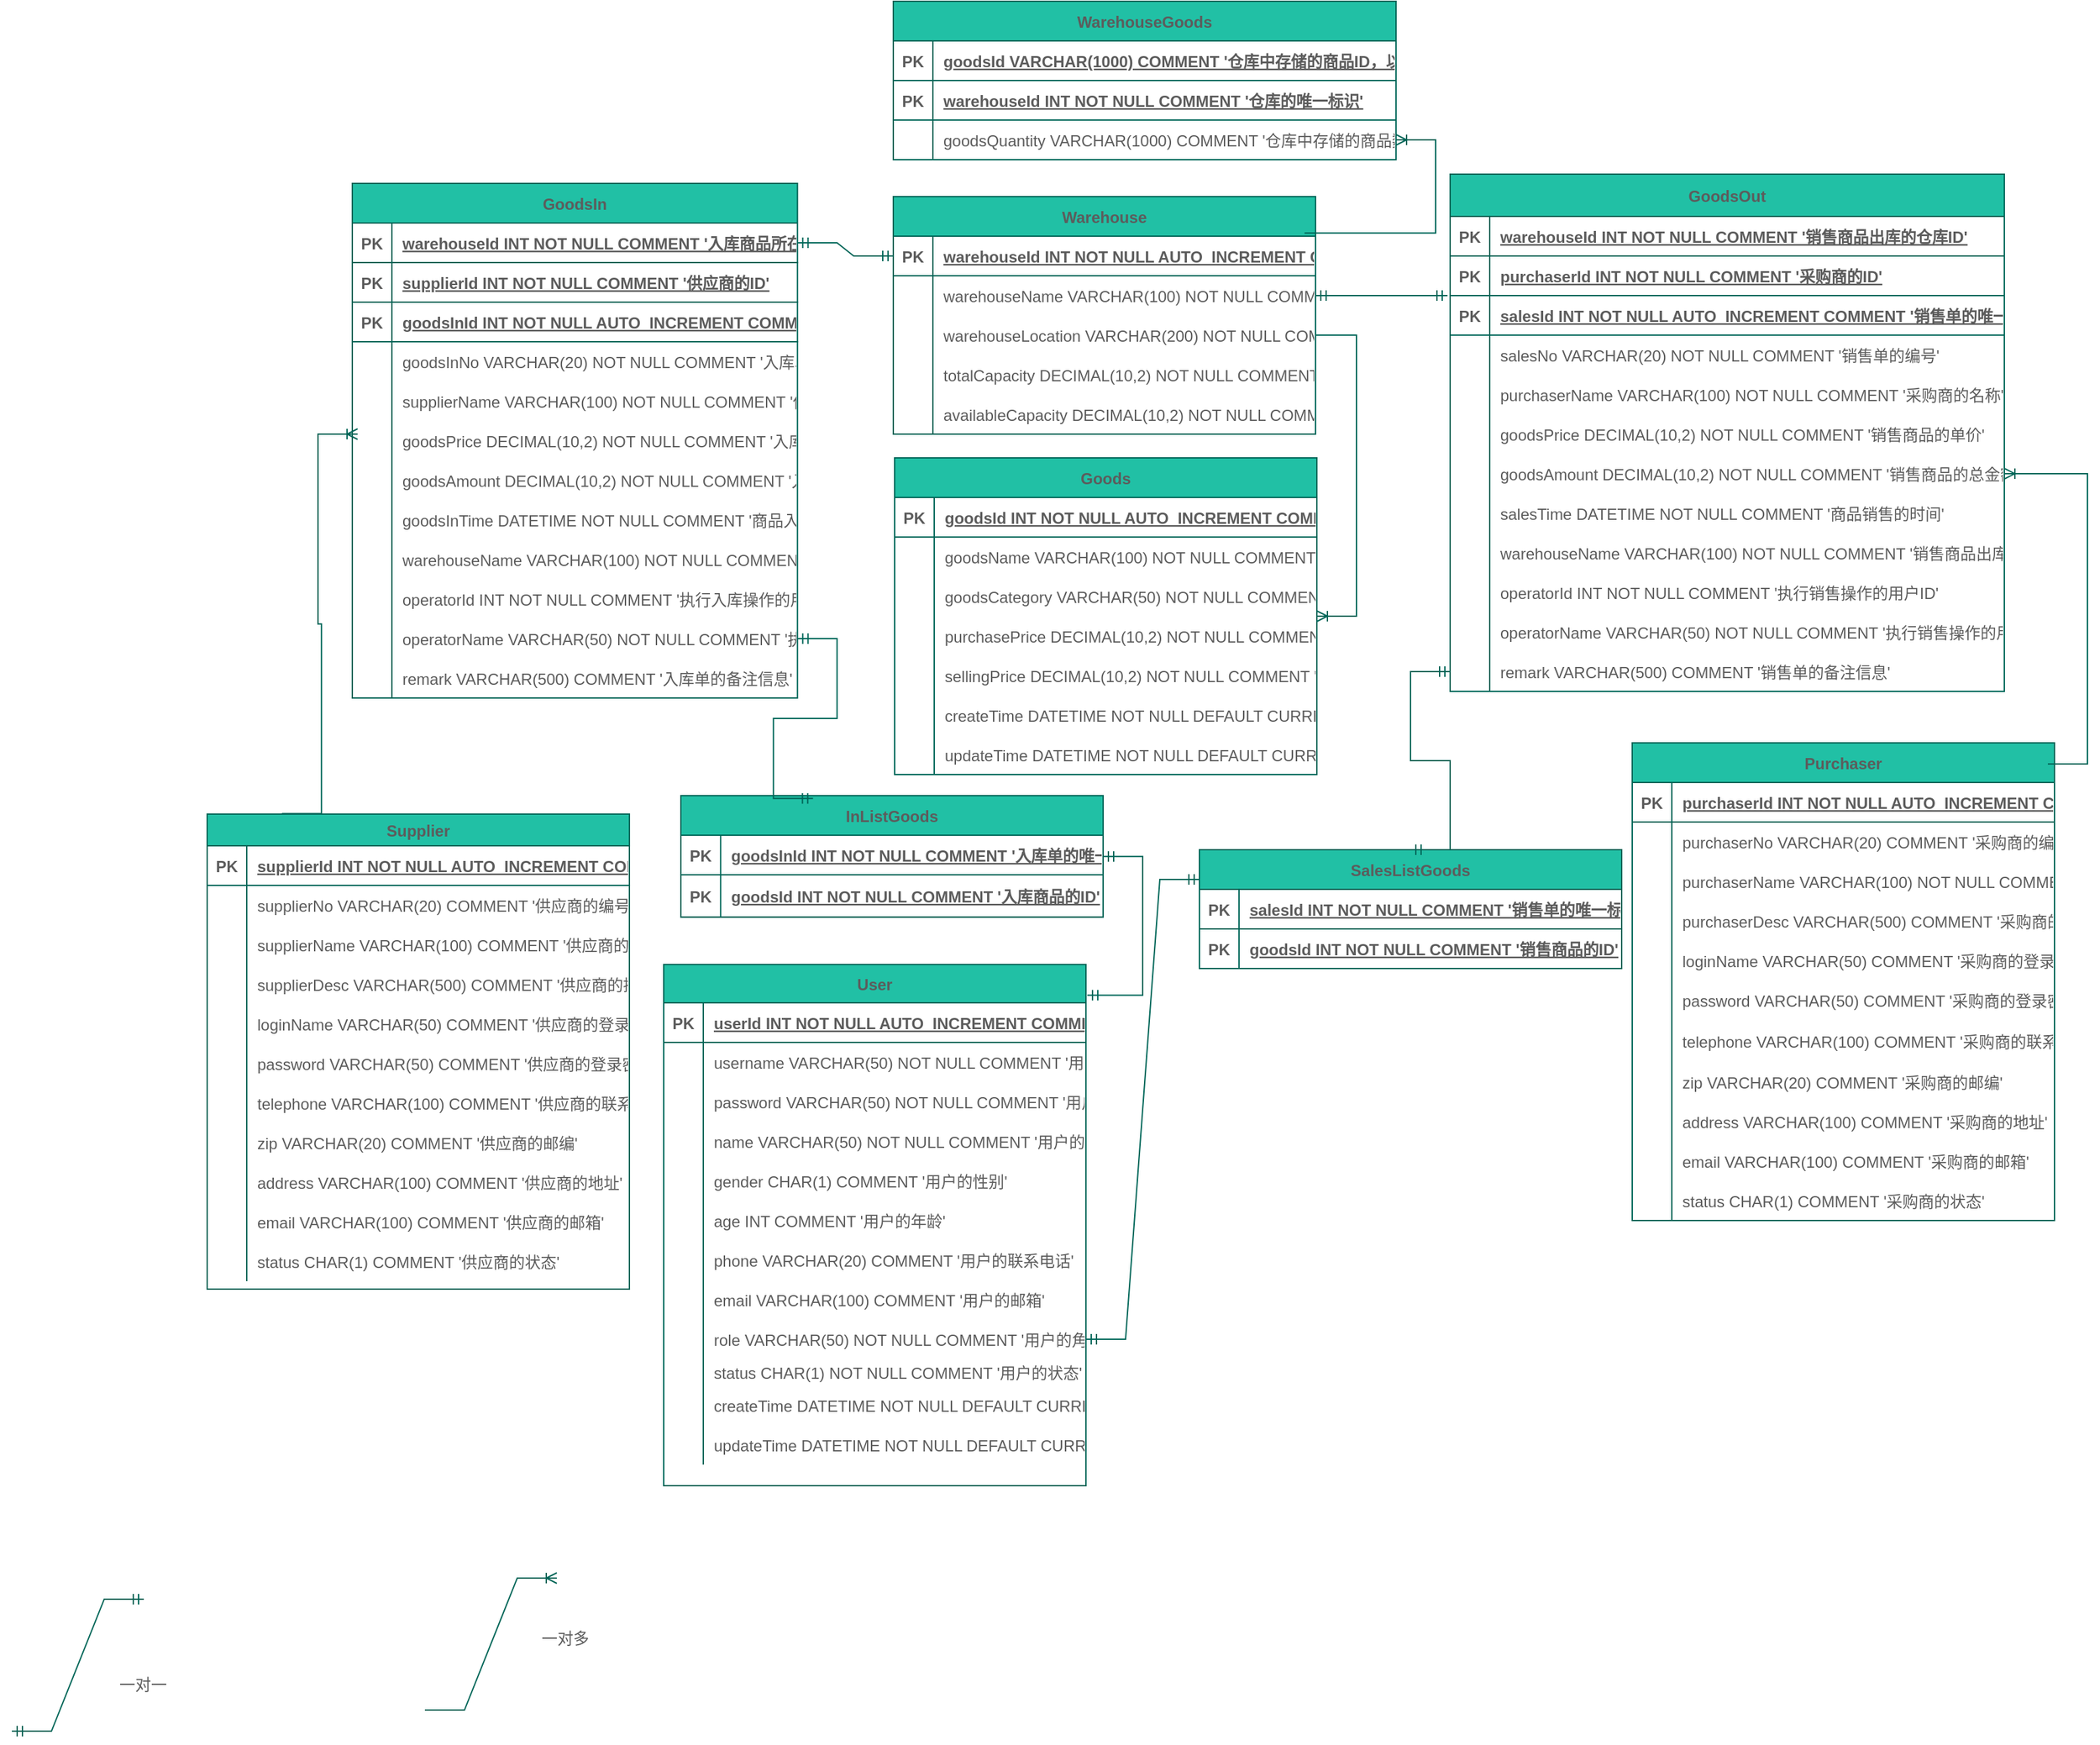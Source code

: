 <mxfile version="24.4.4" type="github">
  <diagram name="Page-1" id="e56a1550-8fbb-45ad-956c-1786394a9013">
    <mxGraphModel dx="1000" dy="652" grid="0" gridSize="10" guides="0" tooltips="1" connect="1" arrows="1" fold="1" page="0" pageScale="1" pageWidth="1100" pageHeight="850" background="none" math="0" shadow="0">
      <root>
        <mxCell id="0" />
        <mxCell id="1" parent="0" />
        <mxCell id="ab-andwz2Mcpa9uNdyiQ-1" value="Goods" style="shape=table;startSize=30;container=1;collapsible=1;childLayout=tableLayout;fixedRows=1;rowLines=0;fontStyle=1;align=center;resizeLast=1;labelBackgroundColor=none;fillColor=#21C0A5;strokeColor=#006658;fontColor=#5C5C5C;" parent="1" vertex="1">
          <mxGeometry x="1411" y="418" width="320" height="240" as="geometry" />
        </mxCell>
        <mxCell id="ab-andwz2Mcpa9uNdyiQ-2" value="" style="shape=tableRow;horizontal=0;startSize=0;swimlaneHead=0;swimlaneBody=0;fillColor=none;collapsible=0;dropTarget=0;points=[[0,0.5],[1,0.5]];portConstraint=eastwest;strokeColor=#006658;top=0;left=0;right=0;bottom=1;labelBackgroundColor=none;fontColor=#5C5C5C;" parent="ab-andwz2Mcpa9uNdyiQ-1" vertex="1">
          <mxGeometry y="30" width="320" height="30" as="geometry" />
        </mxCell>
        <mxCell id="ab-andwz2Mcpa9uNdyiQ-3" value="PK" style="shape=partialRectangle;overflow=hidden;connectable=0;fillColor=none;strokeColor=#006658;top=0;left=0;bottom=0;right=0;fontStyle=1;labelBackgroundColor=none;fontColor=#5C5C5C;" parent="ab-andwz2Mcpa9uNdyiQ-2" vertex="1">
          <mxGeometry width="30" height="30" as="geometry">
            <mxRectangle width="30" height="30" as="alternateBounds" />
          </mxGeometry>
        </mxCell>
        <mxCell id="ab-andwz2Mcpa9uNdyiQ-4" value="goodsId INT NOT NULL AUTO_INCREMENT COMMENT &#39;商品的唯一标识&#39;" style="shape=partialRectangle;overflow=hidden;connectable=0;fillColor=none;align=left;strokeColor=#006658;top=0;left=0;bottom=0;right=0;spacingLeft=6;fontStyle=5;labelBackgroundColor=none;fontColor=#5C5C5C;" parent="ab-andwz2Mcpa9uNdyiQ-2" vertex="1">
          <mxGeometry x="30" width="290" height="30" as="geometry">
            <mxRectangle width="290" height="30" as="alternateBounds" />
          </mxGeometry>
        </mxCell>
        <mxCell id="ab-andwz2Mcpa9uNdyiQ-5" value="" style="shape=tableRow;horizontal=0;startSize=0;swimlaneHead=0;swimlaneBody=0;fillColor=none;collapsible=0;dropTarget=0;points=[[0,0.5],[1,0.5]];portConstraint=eastwest;strokeColor=#006658;top=0;left=0;right=0;bottom=0;labelBackgroundColor=none;fontColor=#5C5C5C;" parent="ab-andwz2Mcpa9uNdyiQ-1" vertex="1">
          <mxGeometry y="60" width="320" height="30" as="geometry" />
        </mxCell>
        <mxCell id="ab-andwz2Mcpa9uNdyiQ-6" value="" style="shape=partialRectangle;overflow=hidden;connectable=0;fillColor=none;strokeColor=#006658;top=0;left=0;bottom=0;right=0;labelBackgroundColor=none;fontColor=#5C5C5C;" parent="ab-andwz2Mcpa9uNdyiQ-5" vertex="1">
          <mxGeometry width="30" height="30" as="geometry">
            <mxRectangle width="30" height="30" as="alternateBounds" />
          </mxGeometry>
        </mxCell>
        <mxCell id="ab-andwz2Mcpa9uNdyiQ-7" value="goodsName VARCHAR(100) NOT NULL COMMENT &#39;商品的名称&#39;" style="shape=partialRectangle;overflow=hidden;connectable=0;fillColor=none;align=left;strokeColor=#006658;top=0;left=0;bottom=0;right=0;spacingLeft=6;labelBackgroundColor=none;fontColor=#5C5C5C;" parent="ab-andwz2Mcpa9uNdyiQ-5" vertex="1">
          <mxGeometry x="30" width="290" height="30" as="geometry">
            <mxRectangle width="290" height="30" as="alternateBounds" />
          </mxGeometry>
        </mxCell>
        <mxCell id="ab-andwz2Mcpa9uNdyiQ-8" value="" style="shape=tableRow;horizontal=0;startSize=0;swimlaneHead=0;swimlaneBody=0;fillColor=none;collapsible=0;dropTarget=0;points=[[0,0.5],[1,0.5]];portConstraint=eastwest;strokeColor=#006658;top=0;left=0;right=0;bottom=0;labelBackgroundColor=none;fontColor=#5C5C5C;" parent="ab-andwz2Mcpa9uNdyiQ-1" vertex="1">
          <mxGeometry y="90" width="320" height="30" as="geometry" />
        </mxCell>
        <mxCell id="ab-andwz2Mcpa9uNdyiQ-9" value="" style="shape=partialRectangle;overflow=hidden;connectable=0;fillColor=none;strokeColor=#006658;top=0;left=0;bottom=0;right=0;labelBackgroundColor=none;fontColor=#5C5C5C;" parent="ab-andwz2Mcpa9uNdyiQ-8" vertex="1">
          <mxGeometry width="30" height="30" as="geometry">
            <mxRectangle width="30" height="30" as="alternateBounds" />
          </mxGeometry>
        </mxCell>
        <mxCell id="ab-andwz2Mcpa9uNdyiQ-10" value="goodsCategory VARCHAR(50) NOT NULL COMMENT &#39;商品所属的分类&#39;" style="shape=partialRectangle;overflow=hidden;connectable=0;fillColor=none;align=left;strokeColor=#006658;top=0;left=0;bottom=0;right=0;spacingLeft=6;labelBackgroundColor=none;fontColor=#5C5C5C;" parent="ab-andwz2Mcpa9uNdyiQ-8" vertex="1">
          <mxGeometry x="30" width="290" height="30" as="geometry">
            <mxRectangle width="290" height="30" as="alternateBounds" />
          </mxGeometry>
        </mxCell>
        <mxCell id="ab-andwz2Mcpa9uNdyiQ-11" value="" style="shape=tableRow;horizontal=0;startSize=0;swimlaneHead=0;swimlaneBody=0;fillColor=none;collapsible=0;dropTarget=0;points=[[0,0.5],[1,0.5]];portConstraint=eastwest;strokeColor=#006658;top=0;left=0;right=0;bottom=0;labelBackgroundColor=none;fontColor=#5C5C5C;" parent="ab-andwz2Mcpa9uNdyiQ-1" vertex="1">
          <mxGeometry y="120" width="320" height="30" as="geometry" />
        </mxCell>
        <mxCell id="ab-andwz2Mcpa9uNdyiQ-12" value="" style="shape=partialRectangle;overflow=hidden;connectable=0;fillColor=none;strokeColor=#006658;top=0;left=0;bottom=0;right=0;labelBackgroundColor=none;fontColor=#5C5C5C;" parent="ab-andwz2Mcpa9uNdyiQ-11" vertex="1">
          <mxGeometry width="30" height="30" as="geometry">
            <mxRectangle width="30" height="30" as="alternateBounds" />
          </mxGeometry>
        </mxCell>
        <mxCell id="ab-andwz2Mcpa9uNdyiQ-13" value="purchasePrice DECIMAL(10,2) NOT NULL COMMENT &#39;商品的进货价格&#39;" style="shape=partialRectangle;overflow=hidden;connectable=0;fillColor=none;align=left;strokeColor=#006658;top=0;left=0;bottom=0;right=0;spacingLeft=6;labelBackgroundColor=none;fontColor=#5C5C5C;" parent="ab-andwz2Mcpa9uNdyiQ-11" vertex="1">
          <mxGeometry x="30" width="290" height="30" as="geometry">
            <mxRectangle width="290" height="30" as="alternateBounds" />
          </mxGeometry>
        </mxCell>
        <mxCell id="ab-andwz2Mcpa9uNdyiQ-14" value="" style="shape=tableRow;horizontal=0;startSize=0;swimlaneHead=0;swimlaneBody=0;fillColor=none;collapsible=0;dropTarget=0;points=[[0,0.5],[1,0.5]];portConstraint=eastwest;strokeColor=#006658;top=0;left=0;right=0;bottom=0;labelBackgroundColor=none;fontColor=#5C5C5C;" parent="ab-andwz2Mcpa9uNdyiQ-1" vertex="1">
          <mxGeometry y="150" width="320" height="30" as="geometry" />
        </mxCell>
        <mxCell id="ab-andwz2Mcpa9uNdyiQ-15" value="" style="shape=partialRectangle;overflow=hidden;connectable=0;fillColor=none;strokeColor=#006658;top=0;left=0;bottom=0;right=0;labelBackgroundColor=none;fontColor=#5C5C5C;" parent="ab-andwz2Mcpa9uNdyiQ-14" vertex="1">
          <mxGeometry width="30" height="30" as="geometry">
            <mxRectangle width="30" height="30" as="alternateBounds" />
          </mxGeometry>
        </mxCell>
        <mxCell id="ab-andwz2Mcpa9uNdyiQ-16" value="sellingPrice DECIMAL(10,2) NOT NULL COMMENT &#39;商品的销售价格&#39;" style="shape=partialRectangle;overflow=hidden;connectable=0;fillColor=none;align=left;strokeColor=#006658;top=0;left=0;bottom=0;right=0;spacingLeft=6;labelBackgroundColor=none;fontColor=#5C5C5C;" parent="ab-andwz2Mcpa9uNdyiQ-14" vertex="1">
          <mxGeometry x="30" width="290" height="30" as="geometry">
            <mxRectangle width="290" height="30" as="alternateBounds" />
          </mxGeometry>
        </mxCell>
        <mxCell id="ab-andwz2Mcpa9uNdyiQ-17" value="" style="shape=tableRow;horizontal=0;startSize=0;swimlaneHead=0;swimlaneBody=0;fillColor=none;collapsible=0;dropTarget=0;points=[[0,0.5],[1,0.5]];portConstraint=eastwest;strokeColor=#006658;top=0;left=0;right=0;bottom=0;labelBackgroundColor=none;fontColor=#5C5C5C;" parent="ab-andwz2Mcpa9uNdyiQ-1" vertex="1">
          <mxGeometry y="180" width="320" height="30" as="geometry" />
        </mxCell>
        <mxCell id="ab-andwz2Mcpa9uNdyiQ-18" value="" style="shape=partialRectangle;overflow=hidden;connectable=0;fillColor=none;strokeColor=#006658;top=0;left=0;bottom=0;right=0;labelBackgroundColor=none;fontColor=#5C5C5C;" parent="ab-andwz2Mcpa9uNdyiQ-17" vertex="1">
          <mxGeometry width="30" height="30" as="geometry">
            <mxRectangle width="30" height="30" as="alternateBounds" />
          </mxGeometry>
        </mxCell>
        <mxCell id="ab-andwz2Mcpa9uNdyiQ-19" value="createTime DATETIME NOT NULL DEFAULT CURRENT_TIMESTAMP COMMENT &#39;商品创建的时间&#39;" style="shape=partialRectangle;overflow=hidden;connectable=0;fillColor=none;align=left;strokeColor=#006658;top=0;left=0;bottom=0;right=0;spacingLeft=6;labelBackgroundColor=none;fontColor=#5C5C5C;" parent="ab-andwz2Mcpa9uNdyiQ-17" vertex="1">
          <mxGeometry x="30" width="290" height="30" as="geometry">
            <mxRectangle width="290" height="30" as="alternateBounds" />
          </mxGeometry>
        </mxCell>
        <mxCell id="ab-andwz2Mcpa9uNdyiQ-20" value="" style="shape=tableRow;horizontal=0;startSize=0;swimlaneHead=0;swimlaneBody=0;fillColor=none;collapsible=0;dropTarget=0;points=[[0,0.5],[1,0.5]];portConstraint=eastwest;strokeColor=#006658;top=0;left=0;right=0;bottom=0;labelBackgroundColor=none;fontColor=#5C5C5C;" parent="ab-andwz2Mcpa9uNdyiQ-1" vertex="1">
          <mxGeometry y="210" width="320" height="30" as="geometry" />
        </mxCell>
        <mxCell id="ab-andwz2Mcpa9uNdyiQ-21" value="" style="shape=partialRectangle;overflow=hidden;connectable=0;fillColor=none;strokeColor=#006658;top=0;left=0;bottom=0;right=0;labelBackgroundColor=none;fontColor=#5C5C5C;" parent="ab-andwz2Mcpa9uNdyiQ-20" vertex="1">
          <mxGeometry width="30" height="30" as="geometry">
            <mxRectangle width="30" height="30" as="alternateBounds" />
          </mxGeometry>
        </mxCell>
        <mxCell id="ab-andwz2Mcpa9uNdyiQ-22" value="updateTime DATETIME NOT NULL DEFAULT CURRENT_TIMESTAMP ON UPDATE CURRENT_TIMESTAMP COMMENT &#39;商品最后一次更新的时间&#39;" style="shape=partialRectangle;overflow=hidden;connectable=0;fillColor=none;align=left;strokeColor=#006658;top=0;left=0;bottom=0;right=0;spacingLeft=6;labelBackgroundColor=none;fontColor=#5C5C5C;" parent="ab-andwz2Mcpa9uNdyiQ-20" vertex="1">
          <mxGeometry x="30" width="290" height="30" as="geometry">
            <mxRectangle width="290" height="30" as="alternateBounds" />
          </mxGeometry>
        </mxCell>
        <mxCell id="ab-andwz2Mcpa9uNdyiQ-23" value="Supplier" style="shape=table;startSize=24;container=1;collapsible=1;childLayout=tableLayout;fixedRows=1;rowLines=0;fontStyle=1;align=center;resizeLast=1;labelBackgroundColor=none;fillColor=#21C0A5;strokeColor=#006658;fontColor=#5C5C5C;" parent="1" vertex="1">
          <mxGeometry x="890" y="688" width="320" height="360" as="geometry" />
        </mxCell>
        <mxCell id="ab-andwz2Mcpa9uNdyiQ-24" value="" style="shape=tableRow;horizontal=0;startSize=0;swimlaneHead=0;swimlaneBody=0;fillColor=none;collapsible=0;dropTarget=0;points=[[0,0.5],[1,0.5]];portConstraint=eastwest;strokeColor=#006658;top=0;left=0;right=0;bottom=1;labelBackgroundColor=none;fontColor=#5C5C5C;" parent="ab-andwz2Mcpa9uNdyiQ-23" vertex="1">
          <mxGeometry y="24" width="320" height="30" as="geometry" />
        </mxCell>
        <mxCell id="ab-andwz2Mcpa9uNdyiQ-25" value="PK" style="shape=partialRectangle;overflow=hidden;connectable=0;fillColor=none;strokeColor=#006658;top=0;left=0;bottom=0;right=0;fontStyle=1;labelBackgroundColor=none;fontColor=#5C5C5C;" parent="ab-andwz2Mcpa9uNdyiQ-24" vertex="1">
          <mxGeometry width="30" height="30" as="geometry">
            <mxRectangle width="30" height="30" as="alternateBounds" />
          </mxGeometry>
        </mxCell>
        <mxCell id="ab-andwz2Mcpa9uNdyiQ-26" value="supplierId INT NOT NULL AUTO_INCREMENT COMMENT &#39;供应商的唯一标识&#39;" style="shape=partialRectangle;overflow=hidden;connectable=0;fillColor=none;align=left;strokeColor=#006658;top=0;left=0;bottom=0;right=0;spacingLeft=6;fontStyle=5;labelBackgroundColor=none;fontColor=#5C5C5C;" parent="ab-andwz2Mcpa9uNdyiQ-24" vertex="1">
          <mxGeometry x="30" width="290" height="30" as="geometry">
            <mxRectangle width="290" height="30" as="alternateBounds" />
          </mxGeometry>
        </mxCell>
        <mxCell id="ab-andwz2Mcpa9uNdyiQ-27" value="" style="shape=tableRow;horizontal=0;startSize=0;swimlaneHead=0;swimlaneBody=0;fillColor=none;collapsible=0;dropTarget=0;points=[[0,0.5],[1,0.5]];portConstraint=eastwest;strokeColor=#006658;top=0;left=0;right=0;bottom=0;labelBackgroundColor=none;fontColor=#5C5C5C;" parent="ab-andwz2Mcpa9uNdyiQ-23" vertex="1">
          <mxGeometry y="54" width="320" height="30" as="geometry" />
        </mxCell>
        <mxCell id="ab-andwz2Mcpa9uNdyiQ-28" value="" style="shape=partialRectangle;overflow=hidden;connectable=0;fillColor=none;strokeColor=#006658;top=0;left=0;bottom=0;right=0;labelBackgroundColor=none;fontColor=#5C5C5C;" parent="ab-andwz2Mcpa9uNdyiQ-27" vertex="1">
          <mxGeometry width="30" height="30" as="geometry">
            <mxRectangle width="30" height="30" as="alternateBounds" />
          </mxGeometry>
        </mxCell>
        <mxCell id="ab-andwz2Mcpa9uNdyiQ-29" value="supplierNo VARCHAR(20) COMMENT &#39;供应商的编号&#39;" style="shape=partialRectangle;overflow=hidden;connectable=0;fillColor=none;align=left;strokeColor=#006658;top=0;left=0;bottom=0;right=0;spacingLeft=6;labelBackgroundColor=none;fontColor=#5C5C5C;" parent="ab-andwz2Mcpa9uNdyiQ-27" vertex="1">
          <mxGeometry x="30" width="290" height="30" as="geometry">
            <mxRectangle width="290" height="30" as="alternateBounds" />
          </mxGeometry>
        </mxCell>
        <mxCell id="ab-andwz2Mcpa9uNdyiQ-30" value="" style="shape=tableRow;horizontal=0;startSize=0;swimlaneHead=0;swimlaneBody=0;fillColor=none;collapsible=0;dropTarget=0;points=[[0,0.5],[1,0.5]];portConstraint=eastwest;strokeColor=#006658;top=0;left=0;right=0;bottom=0;labelBackgroundColor=none;fontColor=#5C5C5C;" parent="ab-andwz2Mcpa9uNdyiQ-23" vertex="1">
          <mxGeometry y="84" width="320" height="30" as="geometry" />
        </mxCell>
        <mxCell id="ab-andwz2Mcpa9uNdyiQ-31" value="" style="shape=partialRectangle;overflow=hidden;connectable=0;fillColor=none;strokeColor=#006658;top=0;left=0;bottom=0;right=0;labelBackgroundColor=none;fontColor=#5C5C5C;" parent="ab-andwz2Mcpa9uNdyiQ-30" vertex="1">
          <mxGeometry width="30" height="30" as="geometry">
            <mxRectangle width="30" height="30" as="alternateBounds" />
          </mxGeometry>
        </mxCell>
        <mxCell id="ab-andwz2Mcpa9uNdyiQ-32" value="supplierName VARCHAR(100) COMMENT &#39;供应商的名称&#39;" style="shape=partialRectangle;overflow=hidden;connectable=0;fillColor=none;align=left;strokeColor=#006658;top=0;left=0;bottom=0;right=0;spacingLeft=6;labelBackgroundColor=none;fontColor=#5C5C5C;" parent="ab-andwz2Mcpa9uNdyiQ-30" vertex="1">
          <mxGeometry x="30" width="290" height="30" as="geometry">
            <mxRectangle width="290" height="30" as="alternateBounds" />
          </mxGeometry>
        </mxCell>
        <mxCell id="ab-andwz2Mcpa9uNdyiQ-33" value="" style="shape=tableRow;horizontal=0;startSize=0;swimlaneHead=0;swimlaneBody=0;fillColor=none;collapsible=0;dropTarget=0;points=[[0,0.5],[1,0.5]];portConstraint=eastwest;strokeColor=#006658;top=0;left=0;right=0;bottom=0;labelBackgroundColor=none;fontColor=#5C5C5C;" parent="ab-andwz2Mcpa9uNdyiQ-23" vertex="1">
          <mxGeometry y="114" width="320" height="30" as="geometry" />
        </mxCell>
        <mxCell id="ab-andwz2Mcpa9uNdyiQ-34" value="" style="shape=partialRectangle;overflow=hidden;connectable=0;fillColor=none;strokeColor=#006658;top=0;left=0;bottom=0;right=0;labelBackgroundColor=none;fontColor=#5C5C5C;" parent="ab-andwz2Mcpa9uNdyiQ-33" vertex="1">
          <mxGeometry width="30" height="30" as="geometry">
            <mxRectangle width="30" height="30" as="alternateBounds" />
          </mxGeometry>
        </mxCell>
        <mxCell id="ab-andwz2Mcpa9uNdyiQ-35" value="supplierDesc VARCHAR(500) COMMENT &#39;供应商的描述信息&#39;" style="shape=partialRectangle;overflow=hidden;connectable=0;fillColor=none;align=left;strokeColor=#006658;top=0;left=0;bottom=0;right=0;spacingLeft=6;labelBackgroundColor=none;fontColor=#5C5C5C;" parent="ab-andwz2Mcpa9uNdyiQ-33" vertex="1">
          <mxGeometry x="30" width="290" height="30" as="geometry">
            <mxRectangle width="290" height="30" as="alternateBounds" />
          </mxGeometry>
        </mxCell>
        <mxCell id="ab-andwz2Mcpa9uNdyiQ-36" value="" style="shape=tableRow;horizontal=0;startSize=0;swimlaneHead=0;swimlaneBody=0;fillColor=none;collapsible=0;dropTarget=0;points=[[0,0.5],[1,0.5]];portConstraint=eastwest;strokeColor=#006658;top=0;left=0;right=0;bottom=0;labelBackgroundColor=none;fontColor=#5C5C5C;" parent="ab-andwz2Mcpa9uNdyiQ-23" vertex="1">
          <mxGeometry y="144" width="320" height="30" as="geometry" />
        </mxCell>
        <mxCell id="ab-andwz2Mcpa9uNdyiQ-37" value="" style="shape=partialRectangle;overflow=hidden;connectable=0;fillColor=none;strokeColor=#006658;top=0;left=0;bottom=0;right=0;labelBackgroundColor=none;fontColor=#5C5C5C;" parent="ab-andwz2Mcpa9uNdyiQ-36" vertex="1">
          <mxGeometry width="30" height="30" as="geometry">
            <mxRectangle width="30" height="30" as="alternateBounds" />
          </mxGeometry>
        </mxCell>
        <mxCell id="ab-andwz2Mcpa9uNdyiQ-38" value="loginName VARCHAR(50) COMMENT &#39;供应商的登录名&#39;" style="shape=partialRectangle;overflow=hidden;connectable=0;fillColor=none;align=left;strokeColor=#006658;top=0;left=0;bottom=0;right=0;spacingLeft=6;labelBackgroundColor=none;fontColor=#5C5C5C;" parent="ab-andwz2Mcpa9uNdyiQ-36" vertex="1">
          <mxGeometry x="30" width="290" height="30" as="geometry">
            <mxRectangle width="290" height="30" as="alternateBounds" />
          </mxGeometry>
        </mxCell>
        <mxCell id="ab-andwz2Mcpa9uNdyiQ-39" value="" style="shape=tableRow;horizontal=0;startSize=0;swimlaneHead=0;swimlaneBody=0;fillColor=none;collapsible=0;dropTarget=0;points=[[0,0.5],[1,0.5]];portConstraint=eastwest;strokeColor=#006658;top=0;left=0;right=0;bottom=0;labelBackgroundColor=none;fontColor=#5C5C5C;" parent="ab-andwz2Mcpa9uNdyiQ-23" vertex="1">
          <mxGeometry y="174" width="320" height="30" as="geometry" />
        </mxCell>
        <mxCell id="ab-andwz2Mcpa9uNdyiQ-40" value="" style="shape=partialRectangle;overflow=hidden;connectable=0;fillColor=none;strokeColor=#006658;top=0;left=0;bottom=0;right=0;labelBackgroundColor=none;fontColor=#5C5C5C;" parent="ab-andwz2Mcpa9uNdyiQ-39" vertex="1">
          <mxGeometry width="30" height="30" as="geometry">
            <mxRectangle width="30" height="30" as="alternateBounds" />
          </mxGeometry>
        </mxCell>
        <mxCell id="ab-andwz2Mcpa9uNdyiQ-41" value="password VARCHAR(50) COMMENT &#39;供应商的登录密码&#39;" style="shape=partialRectangle;overflow=hidden;connectable=0;fillColor=none;align=left;strokeColor=#006658;top=0;left=0;bottom=0;right=0;spacingLeft=6;labelBackgroundColor=none;fontColor=#5C5C5C;" parent="ab-andwz2Mcpa9uNdyiQ-39" vertex="1">
          <mxGeometry x="30" width="290" height="30" as="geometry">
            <mxRectangle width="290" height="30" as="alternateBounds" />
          </mxGeometry>
        </mxCell>
        <mxCell id="ab-andwz2Mcpa9uNdyiQ-42" value="" style="shape=tableRow;horizontal=0;startSize=0;swimlaneHead=0;swimlaneBody=0;fillColor=none;collapsible=0;dropTarget=0;points=[[0,0.5],[1,0.5]];portConstraint=eastwest;strokeColor=#006658;top=0;left=0;right=0;bottom=0;labelBackgroundColor=none;fontColor=#5C5C5C;" parent="ab-andwz2Mcpa9uNdyiQ-23" vertex="1">
          <mxGeometry y="204" width="320" height="30" as="geometry" />
        </mxCell>
        <mxCell id="ab-andwz2Mcpa9uNdyiQ-43" value="" style="shape=partialRectangle;overflow=hidden;connectable=0;fillColor=none;strokeColor=#006658;top=0;left=0;bottom=0;right=0;labelBackgroundColor=none;fontColor=#5C5C5C;" parent="ab-andwz2Mcpa9uNdyiQ-42" vertex="1">
          <mxGeometry width="30" height="30" as="geometry">
            <mxRectangle width="30" height="30" as="alternateBounds" />
          </mxGeometry>
        </mxCell>
        <mxCell id="ab-andwz2Mcpa9uNdyiQ-44" value="telephone VARCHAR(100) COMMENT &#39;供应商的联系电话&#39;" style="shape=partialRectangle;overflow=hidden;connectable=0;fillColor=none;align=left;strokeColor=#006658;top=0;left=0;bottom=0;right=0;spacingLeft=6;labelBackgroundColor=none;fontColor=#5C5C5C;" parent="ab-andwz2Mcpa9uNdyiQ-42" vertex="1">
          <mxGeometry x="30" width="290" height="30" as="geometry">
            <mxRectangle width="290" height="30" as="alternateBounds" />
          </mxGeometry>
        </mxCell>
        <mxCell id="ab-andwz2Mcpa9uNdyiQ-45" value="" style="shape=tableRow;horizontal=0;startSize=0;swimlaneHead=0;swimlaneBody=0;fillColor=none;collapsible=0;dropTarget=0;points=[[0,0.5],[1,0.5]];portConstraint=eastwest;strokeColor=#006658;top=0;left=0;right=0;bottom=0;labelBackgroundColor=none;fontColor=#5C5C5C;" parent="ab-andwz2Mcpa9uNdyiQ-23" vertex="1">
          <mxGeometry y="234" width="320" height="30" as="geometry" />
        </mxCell>
        <mxCell id="ab-andwz2Mcpa9uNdyiQ-46" value="" style="shape=partialRectangle;overflow=hidden;connectable=0;fillColor=none;strokeColor=#006658;top=0;left=0;bottom=0;right=0;labelBackgroundColor=none;fontColor=#5C5C5C;" parent="ab-andwz2Mcpa9uNdyiQ-45" vertex="1">
          <mxGeometry width="30" height="30" as="geometry">
            <mxRectangle width="30" height="30" as="alternateBounds" />
          </mxGeometry>
        </mxCell>
        <mxCell id="ab-andwz2Mcpa9uNdyiQ-47" value="zip VARCHAR(20) COMMENT &#39;供应商的邮编&#39;" style="shape=partialRectangle;overflow=hidden;connectable=0;fillColor=none;align=left;strokeColor=#006658;top=0;left=0;bottom=0;right=0;spacingLeft=6;labelBackgroundColor=none;fontColor=#5C5C5C;" parent="ab-andwz2Mcpa9uNdyiQ-45" vertex="1">
          <mxGeometry x="30" width="290" height="30" as="geometry">
            <mxRectangle width="290" height="30" as="alternateBounds" />
          </mxGeometry>
        </mxCell>
        <mxCell id="ab-andwz2Mcpa9uNdyiQ-48" value="" style="shape=tableRow;horizontal=0;startSize=0;swimlaneHead=0;swimlaneBody=0;fillColor=none;collapsible=0;dropTarget=0;points=[[0,0.5],[1,0.5]];portConstraint=eastwest;strokeColor=#006658;top=0;left=0;right=0;bottom=0;labelBackgroundColor=none;fontColor=#5C5C5C;" parent="ab-andwz2Mcpa9uNdyiQ-23" vertex="1">
          <mxGeometry y="264" width="320" height="30" as="geometry" />
        </mxCell>
        <mxCell id="ab-andwz2Mcpa9uNdyiQ-49" value="" style="shape=partialRectangle;overflow=hidden;connectable=0;fillColor=none;strokeColor=#006658;top=0;left=0;bottom=0;right=0;labelBackgroundColor=none;fontColor=#5C5C5C;" parent="ab-andwz2Mcpa9uNdyiQ-48" vertex="1">
          <mxGeometry width="30" height="30" as="geometry">
            <mxRectangle width="30" height="30" as="alternateBounds" />
          </mxGeometry>
        </mxCell>
        <mxCell id="ab-andwz2Mcpa9uNdyiQ-50" value="address VARCHAR(100) COMMENT &#39;供应商的地址&#39;" style="shape=partialRectangle;overflow=hidden;connectable=0;fillColor=none;align=left;strokeColor=#006658;top=0;left=0;bottom=0;right=0;spacingLeft=6;labelBackgroundColor=none;fontColor=#5C5C5C;" parent="ab-andwz2Mcpa9uNdyiQ-48" vertex="1">
          <mxGeometry x="30" width="290" height="30" as="geometry">
            <mxRectangle width="290" height="30" as="alternateBounds" />
          </mxGeometry>
        </mxCell>
        <mxCell id="ab-andwz2Mcpa9uNdyiQ-51" value="" style="shape=tableRow;horizontal=0;startSize=0;swimlaneHead=0;swimlaneBody=0;fillColor=none;collapsible=0;dropTarget=0;points=[[0,0.5],[1,0.5]];portConstraint=eastwest;strokeColor=#006658;top=0;left=0;right=0;bottom=0;labelBackgroundColor=none;fontColor=#5C5C5C;" parent="ab-andwz2Mcpa9uNdyiQ-23" vertex="1">
          <mxGeometry y="294" width="320" height="30" as="geometry" />
        </mxCell>
        <mxCell id="ab-andwz2Mcpa9uNdyiQ-52" value="" style="shape=partialRectangle;overflow=hidden;connectable=0;fillColor=none;strokeColor=#006658;top=0;left=0;bottom=0;right=0;labelBackgroundColor=none;fontColor=#5C5C5C;" parent="ab-andwz2Mcpa9uNdyiQ-51" vertex="1">
          <mxGeometry width="30" height="30" as="geometry">
            <mxRectangle width="30" height="30" as="alternateBounds" />
          </mxGeometry>
        </mxCell>
        <mxCell id="ab-andwz2Mcpa9uNdyiQ-53" value="email VARCHAR(100) COMMENT &#39;供应商的邮箱&#39;" style="shape=partialRectangle;overflow=hidden;connectable=0;fillColor=none;align=left;strokeColor=#006658;top=0;left=0;bottom=0;right=0;spacingLeft=6;labelBackgroundColor=none;fontColor=#5C5C5C;" parent="ab-andwz2Mcpa9uNdyiQ-51" vertex="1">
          <mxGeometry x="30" width="290" height="30" as="geometry">
            <mxRectangle width="290" height="30" as="alternateBounds" />
          </mxGeometry>
        </mxCell>
        <mxCell id="ab-andwz2Mcpa9uNdyiQ-54" value="" style="shape=tableRow;horizontal=0;startSize=0;swimlaneHead=0;swimlaneBody=0;fillColor=none;collapsible=0;dropTarget=0;points=[[0,0.5],[1,0.5]];portConstraint=eastwest;strokeColor=#006658;top=0;left=0;right=0;bottom=0;labelBackgroundColor=none;fontColor=#5C5C5C;" parent="ab-andwz2Mcpa9uNdyiQ-23" vertex="1">
          <mxGeometry y="324" width="320" height="30" as="geometry" />
        </mxCell>
        <mxCell id="ab-andwz2Mcpa9uNdyiQ-55" value="" style="shape=partialRectangle;overflow=hidden;connectable=0;fillColor=none;strokeColor=#006658;top=0;left=0;bottom=0;right=0;labelBackgroundColor=none;fontColor=#5C5C5C;" parent="ab-andwz2Mcpa9uNdyiQ-54" vertex="1">
          <mxGeometry width="30" height="30" as="geometry">
            <mxRectangle width="30" height="30" as="alternateBounds" />
          </mxGeometry>
        </mxCell>
        <mxCell id="ab-andwz2Mcpa9uNdyiQ-56" value="status CHAR(1) COMMENT &#39;供应商的状态&#39;" style="shape=partialRectangle;overflow=hidden;connectable=0;fillColor=none;align=left;strokeColor=#006658;top=0;left=0;bottom=0;right=0;spacingLeft=6;labelBackgroundColor=none;fontColor=#5C5C5C;" parent="ab-andwz2Mcpa9uNdyiQ-54" vertex="1">
          <mxGeometry x="30" width="290" height="30" as="geometry">
            <mxRectangle width="290" height="30" as="alternateBounds" />
          </mxGeometry>
        </mxCell>
        <mxCell id="ab-andwz2Mcpa9uNdyiQ-57" value="Purchaser" style="shape=table;startSize=30;container=1;collapsible=1;childLayout=tableLayout;fixedRows=1;rowLines=0;fontStyle=1;align=center;resizeLast=1;labelBackgroundColor=none;fillColor=#21C0A5;strokeColor=#006658;fontColor=#5C5C5C;" parent="1" vertex="1">
          <mxGeometry x="1970" y="634" width="320" height="362" as="geometry" />
        </mxCell>
        <mxCell id="ab-andwz2Mcpa9uNdyiQ-58" value="" style="shape=tableRow;horizontal=0;startSize=0;swimlaneHead=0;swimlaneBody=0;fillColor=none;collapsible=0;dropTarget=0;points=[[0,0.5],[1,0.5]];portConstraint=eastwest;strokeColor=#006658;top=0;left=0;right=0;bottom=1;labelBackgroundColor=none;fontColor=#5C5C5C;" parent="ab-andwz2Mcpa9uNdyiQ-57" vertex="1">
          <mxGeometry y="30" width="320" height="30" as="geometry" />
        </mxCell>
        <mxCell id="ab-andwz2Mcpa9uNdyiQ-59" value="PK" style="shape=partialRectangle;overflow=hidden;connectable=0;fillColor=none;strokeColor=#006658;top=0;left=0;bottom=0;right=0;fontStyle=1;labelBackgroundColor=none;fontColor=#5C5C5C;" parent="ab-andwz2Mcpa9uNdyiQ-58" vertex="1">
          <mxGeometry width="30" height="30" as="geometry">
            <mxRectangle width="30" height="30" as="alternateBounds" />
          </mxGeometry>
        </mxCell>
        <mxCell id="ab-andwz2Mcpa9uNdyiQ-60" value="purchaserId INT NOT NULL AUTO_INCREMENT COMMENT &#39;采购商的唯一标识&#39;" style="shape=partialRectangle;overflow=hidden;connectable=0;fillColor=none;align=left;strokeColor=#006658;top=0;left=0;bottom=0;right=0;spacingLeft=6;fontStyle=5;labelBackgroundColor=none;fontColor=#5C5C5C;" parent="ab-andwz2Mcpa9uNdyiQ-58" vertex="1">
          <mxGeometry x="30" width="290" height="30" as="geometry">
            <mxRectangle width="290" height="30" as="alternateBounds" />
          </mxGeometry>
        </mxCell>
        <mxCell id="ab-andwz2Mcpa9uNdyiQ-61" value="" style="shape=tableRow;horizontal=0;startSize=0;swimlaneHead=0;swimlaneBody=0;fillColor=none;collapsible=0;dropTarget=0;points=[[0,0.5],[1,0.5]];portConstraint=eastwest;strokeColor=#006658;top=0;left=0;right=0;bottom=0;labelBackgroundColor=none;fontColor=#5C5C5C;" parent="ab-andwz2Mcpa9uNdyiQ-57" vertex="1">
          <mxGeometry y="60" width="320" height="30" as="geometry" />
        </mxCell>
        <mxCell id="ab-andwz2Mcpa9uNdyiQ-62" value="" style="shape=partialRectangle;overflow=hidden;connectable=0;fillColor=none;strokeColor=#006658;top=0;left=0;bottom=0;right=0;labelBackgroundColor=none;fontColor=#5C5C5C;" parent="ab-andwz2Mcpa9uNdyiQ-61" vertex="1">
          <mxGeometry width="30" height="30" as="geometry">
            <mxRectangle width="30" height="30" as="alternateBounds" />
          </mxGeometry>
        </mxCell>
        <mxCell id="ab-andwz2Mcpa9uNdyiQ-63" value="purchaserNo VARCHAR(20) COMMENT &#39;采购商的编号&#39;" style="shape=partialRectangle;overflow=hidden;connectable=0;fillColor=none;align=left;strokeColor=#006658;top=0;left=0;bottom=0;right=0;spacingLeft=6;labelBackgroundColor=none;fontColor=#5C5C5C;" parent="ab-andwz2Mcpa9uNdyiQ-61" vertex="1">
          <mxGeometry x="30" width="290" height="30" as="geometry">
            <mxRectangle width="290" height="30" as="alternateBounds" />
          </mxGeometry>
        </mxCell>
        <mxCell id="ab-andwz2Mcpa9uNdyiQ-64" value="" style="shape=tableRow;horizontal=0;startSize=0;swimlaneHead=0;swimlaneBody=0;fillColor=none;collapsible=0;dropTarget=0;points=[[0,0.5],[1,0.5]];portConstraint=eastwest;strokeColor=#006658;top=0;left=0;right=0;bottom=0;labelBackgroundColor=none;fontColor=#5C5C5C;" parent="ab-andwz2Mcpa9uNdyiQ-57" vertex="1">
          <mxGeometry y="90" width="320" height="30" as="geometry" />
        </mxCell>
        <mxCell id="ab-andwz2Mcpa9uNdyiQ-65" value="" style="shape=partialRectangle;overflow=hidden;connectable=0;fillColor=none;strokeColor=#006658;top=0;left=0;bottom=0;right=0;labelBackgroundColor=none;fontColor=#5C5C5C;" parent="ab-andwz2Mcpa9uNdyiQ-64" vertex="1">
          <mxGeometry width="30" height="30" as="geometry">
            <mxRectangle width="30" height="30" as="alternateBounds" />
          </mxGeometry>
        </mxCell>
        <mxCell id="ab-andwz2Mcpa9uNdyiQ-66" value="purchaserName VARCHAR(100) NOT NULL COMMENT &#39;采购商的名称&#39;" style="shape=partialRectangle;overflow=hidden;connectable=0;fillColor=none;align=left;strokeColor=#006658;top=0;left=0;bottom=0;right=0;spacingLeft=6;labelBackgroundColor=none;fontColor=#5C5C5C;" parent="ab-andwz2Mcpa9uNdyiQ-64" vertex="1">
          <mxGeometry x="30" width="290" height="30" as="geometry">
            <mxRectangle width="290" height="30" as="alternateBounds" />
          </mxGeometry>
        </mxCell>
        <mxCell id="ab-andwz2Mcpa9uNdyiQ-67" value="" style="shape=tableRow;horizontal=0;startSize=0;swimlaneHead=0;swimlaneBody=0;fillColor=none;collapsible=0;dropTarget=0;points=[[0,0.5],[1,0.5]];portConstraint=eastwest;strokeColor=#006658;top=0;left=0;right=0;bottom=0;labelBackgroundColor=none;fontColor=#5C5C5C;" parent="ab-andwz2Mcpa9uNdyiQ-57" vertex="1">
          <mxGeometry y="120" width="320" height="30" as="geometry" />
        </mxCell>
        <mxCell id="ab-andwz2Mcpa9uNdyiQ-68" value="" style="shape=partialRectangle;overflow=hidden;connectable=0;fillColor=none;strokeColor=#006658;top=0;left=0;bottom=0;right=0;labelBackgroundColor=none;fontColor=#5C5C5C;" parent="ab-andwz2Mcpa9uNdyiQ-67" vertex="1">
          <mxGeometry width="30" height="30" as="geometry">
            <mxRectangle width="30" height="30" as="alternateBounds" />
          </mxGeometry>
        </mxCell>
        <mxCell id="ab-andwz2Mcpa9uNdyiQ-69" value="purchaserDesc VARCHAR(500) COMMENT &#39;采购商的描述信息&#39;" style="shape=partialRectangle;overflow=hidden;connectable=0;fillColor=none;align=left;strokeColor=#006658;top=0;left=0;bottom=0;right=0;spacingLeft=6;labelBackgroundColor=none;fontColor=#5C5C5C;" parent="ab-andwz2Mcpa9uNdyiQ-67" vertex="1">
          <mxGeometry x="30" width="290" height="30" as="geometry">
            <mxRectangle width="290" height="30" as="alternateBounds" />
          </mxGeometry>
        </mxCell>
        <mxCell id="ab-andwz2Mcpa9uNdyiQ-70" value="" style="shape=tableRow;horizontal=0;startSize=0;swimlaneHead=0;swimlaneBody=0;fillColor=none;collapsible=0;dropTarget=0;points=[[0,0.5],[1,0.5]];portConstraint=eastwest;strokeColor=#006658;top=0;left=0;right=0;bottom=0;labelBackgroundColor=none;fontColor=#5C5C5C;" parent="ab-andwz2Mcpa9uNdyiQ-57" vertex="1">
          <mxGeometry y="150" width="320" height="30" as="geometry" />
        </mxCell>
        <mxCell id="ab-andwz2Mcpa9uNdyiQ-71" value="" style="shape=partialRectangle;overflow=hidden;connectable=0;fillColor=none;strokeColor=#006658;top=0;left=0;bottom=0;right=0;labelBackgroundColor=none;fontColor=#5C5C5C;" parent="ab-andwz2Mcpa9uNdyiQ-70" vertex="1">
          <mxGeometry width="30" height="30" as="geometry">
            <mxRectangle width="30" height="30" as="alternateBounds" />
          </mxGeometry>
        </mxCell>
        <mxCell id="ab-andwz2Mcpa9uNdyiQ-72" value="loginName VARCHAR(50) COMMENT &#39;采购商的登录名&#39;" style="shape=partialRectangle;overflow=hidden;connectable=0;fillColor=none;align=left;strokeColor=#006658;top=0;left=0;bottom=0;right=0;spacingLeft=6;labelBackgroundColor=none;fontColor=#5C5C5C;" parent="ab-andwz2Mcpa9uNdyiQ-70" vertex="1">
          <mxGeometry x="30" width="290" height="30" as="geometry">
            <mxRectangle width="290" height="30" as="alternateBounds" />
          </mxGeometry>
        </mxCell>
        <mxCell id="ab-andwz2Mcpa9uNdyiQ-73" value="" style="shape=tableRow;horizontal=0;startSize=0;swimlaneHead=0;swimlaneBody=0;fillColor=none;collapsible=0;dropTarget=0;points=[[0,0.5],[1,0.5]];portConstraint=eastwest;strokeColor=#006658;top=0;left=0;right=0;bottom=0;labelBackgroundColor=none;fontColor=#5C5C5C;" parent="ab-andwz2Mcpa9uNdyiQ-57" vertex="1">
          <mxGeometry y="180" width="320" height="30" as="geometry" />
        </mxCell>
        <mxCell id="ab-andwz2Mcpa9uNdyiQ-74" value="" style="shape=partialRectangle;overflow=hidden;connectable=0;fillColor=none;strokeColor=#006658;top=0;left=0;bottom=0;right=0;labelBackgroundColor=none;fontColor=#5C5C5C;" parent="ab-andwz2Mcpa9uNdyiQ-73" vertex="1">
          <mxGeometry width="30" height="30" as="geometry">
            <mxRectangle width="30" height="30" as="alternateBounds" />
          </mxGeometry>
        </mxCell>
        <mxCell id="ab-andwz2Mcpa9uNdyiQ-75" value="password VARCHAR(50) COMMENT &#39;采购商的登录密码&#39;" style="shape=partialRectangle;overflow=hidden;connectable=0;fillColor=none;align=left;strokeColor=#006658;top=0;left=0;bottom=0;right=0;spacingLeft=6;labelBackgroundColor=none;fontColor=#5C5C5C;" parent="ab-andwz2Mcpa9uNdyiQ-73" vertex="1">
          <mxGeometry x="30" width="290" height="30" as="geometry">
            <mxRectangle width="290" height="30" as="alternateBounds" />
          </mxGeometry>
        </mxCell>
        <mxCell id="ab-andwz2Mcpa9uNdyiQ-76" value="" style="shape=tableRow;horizontal=0;startSize=0;swimlaneHead=0;swimlaneBody=0;fillColor=none;collapsible=0;dropTarget=0;points=[[0,0.5],[1,0.5]];portConstraint=eastwest;strokeColor=#006658;top=0;left=0;right=0;bottom=0;labelBackgroundColor=none;fontColor=#5C5C5C;" parent="ab-andwz2Mcpa9uNdyiQ-57" vertex="1">
          <mxGeometry y="210" width="320" height="32" as="geometry" />
        </mxCell>
        <mxCell id="ab-andwz2Mcpa9uNdyiQ-77" value="" style="shape=partialRectangle;overflow=hidden;connectable=0;fillColor=none;strokeColor=#006658;top=0;left=0;bottom=0;right=0;labelBackgroundColor=none;fontColor=#5C5C5C;" parent="ab-andwz2Mcpa9uNdyiQ-76" vertex="1">
          <mxGeometry width="30" height="32" as="geometry">
            <mxRectangle width="30" height="32" as="alternateBounds" />
          </mxGeometry>
        </mxCell>
        <mxCell id="ab-andwz2Mcpa9uNdyiQ-78" value="telephone VARCHAR(100) COMMENT &#39;采购商的联系电话&#39;" style="shape=partialRectangle;overflow=hidden;connectable=0;fillColor=none;align=left;strokeColor=#006658;top=0;left=0;bottom=0;right=0;spacingLeft=6;labelBackgroundColor=none;fontColor=#5C5C5C;" parent="ab-andwz2Mcpa9uNdyiQ-76" vertex="1">
          <mxGeometry x="30" width="290" height="32" as="geometry">
            <mxRectangle width="290" height="32" as="alternateBounds" />
          </mxGeometry>
        </mxCell>
        <mxCell id="ab-andwz2Mcpa9uNdyiQ-79" value="" style="shape=tableRow;horizontal=0;startSize=0;swimlaneHead=0;swimlaneBody=0;fillColor=none;collapsible=0;dropTarget=0;points=[[0,0.5],[1,0.5]];portConstraint=eastwest;strokeColor=#006658;top=0;left=0;right=0;bottom=0;labelBackgroundColor=none;fontColor=#5C5C5C;" parent="ab-andwz2Mcpa9uNdyiQ-57" vertex="1">
          <mxGeometry y="242" width="320" height="30" as="geometry" />
        </mxCell>
        <mxCell id="ab-andwz2Mcpa9uNdyiQ-80" value="" style="shape=partialRectangle;overflow=hidden;connectable=0;fillColor=none;strokeColor=#006658;top=0;left=0;bottom=0;right=0;labelBackgroundColor=none;fontColor=#5C5C5C;" parent="ab-andwz2Mcpa9uNdyiQ-79" vertex="1">
          <mxGeometry width="30" height="30" as="geometry">
            <mxRectangle width="30" height="30" as="alternateBounds" />
          </mxGeometry>
        </mxCell>
        <mxCell id="ab-andwz2Mcpa9uNdyiQ-81" value="zip VARCHAR(20) COMMENT &#39;采购商的邮编&#39;" style="shape=partialRectangle;overflow=hidden;connectable=0;fillColor=none;align=left;strokeColor=#006658;top=0;left=0;bottom=0;right=0;spacingLeft=6;labelBackgroundColor=none;fontColor=#5C5C5C;" parent="ab-andwz2Mcpa9uNdyiQ-79" vertex="1">
          <mxGeometry x="30" width="290" height="30" as="geometry">
            <mxRectangle width="290" height="30" as="alternateBounds" />
          </mxGeometry>
        </mxCell>
        <mxCell id="ab-andwz2Mcpa9uNdyiQ-82" value="" style="shape=tableRow;horizontal=0;startSize=0;swimlaneHead=0;swimlaneBody=0;fillColor=none;collapsible=0;dropTarget=0;points=[[0,0.5],[1,0.5]];portConstraint=eastwest;strokeColor=#006658;top=0;left=0;right=0;bottom=0;labelBackgroundColor=none;fontColor=#5C5C5C;" parent="ab-andwz2Mcpa9uNdyiQ-57" vertex="1">
          <mxGeometry y="272" width="320" height="30" as="geometry" />
        </mxCell>
        <mxCell id="ab-andwz2Mcpa9uNdyiQ-83" value="" style="shape=partialRectangle;overflow=hidden;connectable=0;fillColor=none;strokeColor=#006658;top=0;left=0;bottom=0;right=0;labelBackgroundColor=none;fontColor=#5C5C5C;" parent="ab-andwz2Mcpa9uNdyiQ-82" vertex="1">
          <mxGeometry width="30" height="30" as="geometry">
            <mxRectangle width="30" height="30" as="alternateBounds" />
          </mxGeometry>
        </mxCell>
        <mxCell id="ab-andwz2Mcpa9uNdyiQ-84" value="address VARCHAR(100) COMMENT &#39;采购商的地址&#39;" style="shape=partialRectangle;overflow=hidden;connectable=0;fillColor=none;align=left;strokeColor=#006658;top=0;left=0;bottom=0;right=0;spacingLeft=6;labelBackgroundColor=none;fontColor=#5C5C5C;" parent="ab-andwz2Mcpa9uNdyiQ-82" vertex="1">
          <mxGeometry x="30" width="290" height="30" as="geometry">
            <mxRectangle width="290" height="30" as="alternateBounds" />
          </mxGeometry>
        </mxCell>
        <mxCell id="ab-andwz2Mcpa9uNdyiQ-85" value="" style="shape=tableRow;horizontal=0;startSize=0;swimlaneHead=0;swimlaneBody=0;fillColor=none;collapsible=0;dropTarget=0;points=[[0,0.5],[1,0.5]];portConstraint=eastwest;strokeColor=#006658;top=0;left=0;right=0;bottom=0;labelBackgroundColor=none;fontColor=#5C5C5C;" parent="ab-andwz2Mcpa9uNdyiQ-57" vertex="1">
          <mxGeometry y="302" width="320" height="30" as="geometry" />
        </mxCell>
        <mxCell id="ab-andwz2Mcpa9uNdyiQ-86" value="" style="shape=partialRectangle;overflow=hidden;connectable=0;fillColor=none;strokeColor=#006658;top=0;left=0;bottom=0;right=0;labelBackgroundColor=none;fontColor=#5C5C5C;" parent="ab-andwz2Mcpa9uNdyiQ-85" vertex="1">
          <mxGeometry width="30" height="30" as="geometry">
            <mxRectangle width="30" height="30" as="alternateBounds" />
          </mxGeometry>
        </mxCell>
        <mxCell id="ab-andwz2Mcpa9uNdyiQ-87" value="email VARCHAR(100) COMMENT &#39;采购商的邮箱&#39;" style="shape=partialRectangle;overflow=hidden;connectable=0;fillColor=none;align=left;strokeColor=#006658;top=0;left=0;bottom=0;right=0;spacingLeft=6;labelBackgroundColor=none;fontColor=#5C5C5C;" parent="ab-andwz2Mcpa9uNdyiQ-85" vertex="1">
          <mxGeometry x="30" width="290" height="30" as="geometry">
            <mxRectangle width="290" height="30" as="alternateBounds" />
          </mxGeometry>
        </mxCell>
        <mxCell id="ab-andwz2Mcpa9uNdyiQ-88" value="" style="shape=tableRow;horizontal=0;startSize=0;swimlaneHead=0;swimlaneBody=0;fillColor=none;collapsible=0;dropTarget=0;points=[[0,0.5],[1,0.5]];portConstraint=eastwest;strokeColor=#006658;top=0;left=0;right=0;bottom=0;labelBackgroundColor=none;fontColor=#5C5C5C;" parent="ab-andwz2Mcpa9uNdyiQ-57" vertex="1">
          <mxGeometry y="332" width="320" height="30" as="geometry" />
        </mxCell>
        <mxCell id="ab-andwz2Mcpa9uNdyiQ-89" value="" style="shape=partialRectangle;overflow=hidden;connectable=0;fillColor=none;strokeColor=#006658;top=0;left=0;bottom=0;right=0;labelBackgroundColor=none;fontColor=#5C5C5C;" parent="ab-andwz2Mcpa9uNdyiQ-88" vertex="1">
          <mxGeometry width="30" height="30" as="geometry">
            <mxRectangle width="30" height="30" as="alternateBounds" />
          </mxGeometry>
        </mxCell>
        <mxCell id="ab-andwz2Mcpa9uNdyiQ-90" value="status CHAR(1) COMMENT &#39;采购商的状态&#39;" style="shape=partialRectangle;overflow=hidden;connectable=0;fillColor=none;align=left;strokeColor=#006658;top=0;left=0;bottom=0;right=0;spacingLeft=6;labelBackgroundColor=none;fontColor=#5C5C5C;" parent="ab-andwz2Mcpa9uNdyiQ-88" vertex="1">
          <mxGeometry x="30" width="290" height="30" as="geometry">
            <mxRectangle width="290" height="30" as="alternateBounds" />
          </mxGeometry>
        </mxCell>
        <mxCell id="ab-andwz2Mcpa9uNdyiQ-91" value="Warehouse" style="shape=table;startSize=30;container=1;collapsible=1;childLayout=tableLayout;fixedRows=1;rowLines=0;fontStyle=1;align=center;resizeLast=1;labelBackgroundColor=none;fillColor=#21C0A5;strokeColor=#006658;fontColor=#5C5C5C;" parent="1" vertex="1">
          <mxGeometry x="1410" y="220" width="320" height="180" as="geometry" />
        </mxCell>
        <mxCell id="ab-andwz2Mcpa9uNdyiQ-92" value="" style="shape=tableRow;horizontal=0;startSize=0;swimlaneHead=0;swimlaneBody=0;fillColor=none;collapsible=0;dropTarget=0;points=[[0,0.5],[1,0.5]];portConstraint=eastwest;strokeColor=#006658;top=0;left=0;right=0;bottom=1;labelBackgroundColor=none;fontColor=#5C5C5C;" parent="ab-andwz2Mcpa9uNdyiQ-91" vertex="1">
          <mxGeometry y="30" width="320" height="30" as="geometry" />
        </mxCell>
        <mxCell id="ab-andwz2Mcpa9uNdyiQ-93" value="PK" style="shape=partialRectangle;overflow=hidden;connectable=0;fillColor=none;strokeColor=#006658;top=0;left=0;bottom=0;right=0;fontStyle=1;labelBackgroundColor=none;fontColor=#5C5C5C;" parent="ab-andwz2Mcpa9uNdyiQ-92" vertex="1">
          <mxGeometry width="30" height="30" as="geometry">
            <mxRectangle width="30" height="30" as="alternateBounds" />
          </mxGeometry>
        </mxCell>
        <mxCell id="ab-andwz2Mcpa9uNdyiQ-94" value="warehouseId INT NOT NULL AUTO_INCREMENT COMMENT &#39;仓库的唯一标识&#39;" style="shape=partialRectangle;overflow=hidden;connectable=0;fillColor=none;align=left;strokeColor=#006658;top=0;left=0;bottom=0;right=0;spacingLeft=6;fontStyle=5;labelBackgroundColor=none;fontColor=#5C5C5C;" parent="ab-andwz2Mcpa9uNdyiQ-92" vertex="1">
          <mxGeometry x="30" width="290" height="30" as="geometry">
            <mxRectangle width="290" height="30" as="alternateBounds" />
          </mxGeometry>
        </mxCell>
        <mxCell id="ab-andwz2Mcpa9uNdyiQ-95" value="" style="shape=tableRow;horizontal=0;startSize=0;swimlaneHead=0;swimlaneBody=0;fillColor=none;collapsible=0;dropTarget=0;points=[[0,0.5],[1,0.5]];portConstraint=eastwest;strokeColor=#006658;top=0;left=0;right=0;bottom=0;labelBackgroundColor=none;fontColor=#5C5C5C;" parent="ab-andwz2Mcpa9uNdyiQ-91" vertex="1">
          <mxGeometry y="60" width="320" height="30" as="geometry" />
        </mxCell>
        <mxCell id="ab-andwz2Mcpa9uNdyiQ-96" value="" style="shape=partialRectangle;overflow=hidden;connectable=0;fillColor=none;strokeColor=#006658;top=0;left=0;bottom=0;right=0;labelBackgroundColor=none;fontColor=#5C5C5C;" parent="ab-andwz2Mcpa9uNdyiQ-95" vertex="1">
          <mxGeometry width="30" height="30" as="geometry">
            <mxRectangle width="30" height="30" as="alternateBounds" />
          </mxGeometry>
        </mxCell>
        <mxCell id="ab-andwz2Mcpa9uNdyiQ-97" value="warehouseName VARCHAR(100) NOT NULL COMMENT &#39;仓库的名称&#39;" style="shape=partialRectangle;overflow=hidden;connectable=0;fillColor=none;align=left;strokeColor=#006658;top=0;left=0;bottom=0;right=0;spacingLeft=6;labelBackgroundColor=none;fontColor=#5C5C5C;" parent="ab-andwz2Mcpa9uNdyiQ-95" vertex="1">
          <mxGeometry x="30" width="290" height="30" as="geometry">
            <mxRectangle width="290" height="30" as="alternateBounds" />
          </mxGeometry>
        </mxCell>
        <mxCell id="ab-andwz2Mcpa9uNdyiQ-98" value="" style="shape=tableRow;horizontal=0;startSize=0;swimlaneHead=0;swimlaneBody=0;fillColor=none;collapsible=0;dropTarget=0;points=[[0,0.5],[1,0.5]];portConstraint=eastwest;strokeColor=#006658;top=0;left=0;right=0;bottom=0;labelBackgroundColor=none;fontColor=#5C5C5C;" parent="ab-andwz2Mcpa9uNdyiQ-91" vertex="1">
          <mxGeometry y="90" width="320" height="30" as="geometry" />
        </mxCell>
        <mxCell id="ab-andwz2Mcpa9uNdyiQ-99" value="" style="shape=partialRectangle;overflow=hidden;connectable=0;fillColor=none;strokeColor=#006658;top=0;left=0;bottom=0;right=0;labelBackgroundColor=none;fontColor=#5C5C5C;" parent="ab-andwz2Mcpa9uNdyiQ-98" vertex="1">
          <mxGeometry width="30" height="30" as="geometry">
            <mxRectangle width="30" height="30" as="alternateBounds" />
          </mxGeometry>
        </mxCell>
        <mxCell id="ab-andwz2Mcpa9uNdyiQ-100" value="warehouseLocation VARCHAR(200) NOT NULL COMMENT &#39;仓库的具体位置&#39;" style="shape=partialRectangle;overflow=hidden;connectable=0;fillColor=none;align=left;strokeColor=#006658;top=0;left=0;bottom=0;right=0;spacingLeft=6;labelBackgroundColor=none;fontColor=#5C5C5C;" parent="ab-andwz2Mcpa9uNdyiQ-98" vertex="1">
          <mxGeometry x="30" width="290" height="30" as="geometry">
            <mxRectangle width="290" height="30" as="alternateBounds" />
          </mxGeometry>
        </mxCell>
        <mxCell id="ab-andwz2Mcpa9uNdyiQ-101" value="" style="shape=tableRow;horizontal=0;startSize=0;swimlaneHead=0;swimlaneBody=0;fillColor=none;collapsible=0;dropTarget=0;points=[[0,0.5],[1,0.5]];portConstraint=eastwest;strokeColor=#006658;top=0;left=0;right=0;bottom=0;labelBackgroundColor=none;fontColor=#5C5C5C;" parent="ab-andwz2Mcpa9uNdyiQ-91" vertex="1">
          <mxGeometry y="120" width="320" height="30" as="geometry" />
        </mxCell>
        <mxCell id="ab-andwz2Mcpa9uNdyiQ-102" value="" style="shape=partialRectangle;overflow=hidden;connectable=0;fillColor=none;strokeColor=#006658;top=0;left=0;bottom=0;right=0;labelBackgroundColor=none;fontColor=#5C5C5C;" parent="ab-andwz2Mcpa9uNdyiQ-101" vertex="1">
          <mxGeometry width="30" height="30" as="geometry">
            <mxRectangle width="30" height="30" as="alternateBounds" />
          </mxGeometry>
        </mxCell>
        <mxCell id="ab-andwz2Mcpa9uNdyiQ-103" value="totalCapacity DECIMAL(10,2) NOT NULL COMMENT &#39;仓库的总容量&#39;" style="shape=partialRectangle;overflow=hidden;connectable=0;fillColor=none;align=left;strokeColor=#006658;top=0;left=0;bottom=0;right=0;spacingLeft=6;labelBackgroundColor=none;fontColor=#5C5C5C;" parent="ab-andwz2Mcpa9uNdyiQ-101" vertex="1">
          <mxGeometry x="30" width="290" height="30" as="geometry">
            <mxRectangle width="290" height="30" as="alternateBounds" />
          </mxGeometry>
        </mxCell>
        <mxCell id="ab-andwz2Mcpa9uNdyiQ-104" value="" style="shape=tableRow;horizontal=0;startSize=0;swimlaneHead=0;swimlaneBody=0;fillColor=none;collapsible=0;dropTarget=0;points=[[0,0.5],[1,0.5]];portConstraint=eastwest;strokeColor=#006658;top=0;left=0;right=0;bottom=0;labelBackgroundColor=none;fontColor=#5C5C5C;" parent="ab-andwz2Mcpa9uNdyiQ-91" vertex="1">
          <mxGeometry y="150" width="320" height="30" as="geometry" />
        </mxCell>
        <mxCell id="ab-andwz2Mcpa9uNdyiQ-105" value="" style="shape=partialRectangle;overflow=hidden;connectable=0;fillColor=none;strokeColor=#006658;top=0;left=0;bottom=0;right=0;labelBackgroundColor=none;fontColor=#5C5C5C;" parent="ab-andwz2Mcpa9uNdyiQ-104" vertex="1">
          <mxGeometry width="30" height="30" as="geometry">
            <mxRectangle width="30" height="30" as="alternateBounds" />
          </mxGeometry>
        </mxCell>
        <mxCell id="ab-andwz2Mcpa9uNdyiQ-106" value="availableCapacity DECIMAL(10,2) NOT NULL COMMENT &#39;仓库当前的可用容量&#39;" style="shape=partialRectangle;overflow=hidden;connectable=0;fillColor=none;align=left;strokeColor=#006658;top=0;left=0;bottom=0;right=0;spacingLeft=6;labelBackgroundColor=none;fontColor=#5C5C5C;" parent="ab-andwz2Mcpa9uNdyiQ-104" vertex="1">
          <mxGeometry x="30" width="290" height="30" as="geometry">
            <mxRectangle width="290" height="30" as="alternateBounds" />
          </mxGeometry>
        </mxCell>
        <mxCell id="ab-andwz2Mcpa9uNdyiQ-107" value="WarehouseGoods" style="shape=table;startSize=30;container=1;collapsible=1;childLayout=tableLayout;fixedRows=1;rowLines=0;fontStyle=1;align=center;resizeLast=1;labelBackgroundColor=none;fillColor=#21C0A5;strokeColor=#006658;fontColor=#5C5C5C;" parent="1" vertex="1">
          <mxGeometry x="1410" y="72" width="381" height="120" as="geometry" />
        </mxCell>
        <mxCell id="ab-andwz2Mcpa9uNdyiQ-108" value="" style="shape=tableRow;horizontal=0;startSize=0;swimlaneHead=0;swimlaneBody=0;fillColor=none;collapsible=0;dropTarget=0;points=[[0,0.5],[1,0.5]];portConstraint=eastwest;strokeColor=#006658;top=0;left=0;right=0;bottom=1;labelBackgroundColor=none;fontColor=#5C5C5C;" parent="ab-andwz2Mcpa9uNdyiQ-107" vertex="1">
          <mxGeometry y="30" width="381" height="30" as="geometry" />
        </mxCell>
        <mxCell id="ab-andwz2Mcpa9uNdyiQ-109" value="PK" style="shape=partialRectangle;overflow=hidden;connectable=0;fillColor=none;strokeColor=#006658;top=0;left=0;bottom=0;right=0;fontStyle=1;labelBackgroundColor=none;fontColor=#5C5C5C;" parent="ab-andwz2Mcpa9uNdyiQ-108" vertex="1">
          <mxGeometry width="30" height="30" as="geometry">
            <mxRectangle width="30" height="30" as="alternateBounds" />
          </mxGeometry>
        </mxCell>
        <mxCell id="ab-andwz2Mcpa9uNdyiQ-110" value="goodsId VARCHAR(1000) COMMENT &#39;仓库中存储的商品ID，以逗号分隔&#39;" style="shape=partialRectangle;overflow=hidden;connectable=0;fillColor=none;align=left;strokeColor=#006658;top=0;left=0;bottom=0;right=0;spacingLeft=6;fontStyle=5;labelBackgroundColor=none;fontColor=#5C5C5C;" parent="ab-andwz2Mcpa9uNdyiQ-108" vertex="1">
          <mxGeometry x="30" width="351" height="30" as="geometry">
            <mxRectangle width="351" height="30" as="alternateBounds" />
          </mxGeometry>
        </mxCell>
        <mxCell id="ab-andwz2Mcpa9uNdyiQ-111" value="" style="shape=tableRow;horizontal=0;startSize=0;swimlaneHead=0;swimlaneBody=0;fillColor=none;collapsible=0;dropTarget=0;points=[[0,0.5],[1,0.5]];portConstraint=eastwest;strokeColor=#006658;top=0;left=0;right=0;bottom=1;labelBackgroundColor=none;fontColor=#5C5C5C;" parent="ab-andwz2Mcpa9uNdyiQ-107" vertex="1">
          <mxGeometry y="60" width="381" height="30" as="geometry" />
        </mxCell>
        <mxCell id="ab-andwz2Mcpa9uNdyiQ-112" value="PK" style="shape=partialRectangle;overflow=hidden;connectable=0;fillColor=none;strokeColor=#006658;top=0;left=0;bottom=0;right=0;fontStyle=1;labelBackgroundColor=none;fontColor=#5C5C5C;" parent="ab-andwz2Mcpa9uNdyiQ-111" vertex="1">
          <mxGeometry width="30" height="30" as="geometry">
            <mxRectangle width="30" height="30" as="alternateBounds" />
          </mxGeometry>
        </mxCell>
        <mxCell id="ab-andwz2Mcpa9uNdyiQ-113" value="warehouseId INT NOT NULL COMMENT &#39;仓库的唯一标识&#39;" style="shape=partialRectangle;overflow=hidden;connectable=0;fillColor=none;align=left;strokeColor=#006658;top=0;left=0;bottom=0;right=0;spacingLeft=6;fontStyle=5;labelBackgroundColor=none;fontColor=#5C5C5C;" parent="ab-andwz2Mcpa9uNdyiQ-111" vertex="1">
          <mxGeometry x="30" width="351" height="30" as="geometry">
            <mxRectangle width="351" height="30" as="alternateBounds" />
          </mxGeometry>
        </mxCell>
        <mxCell id="ab-andwz2Mcpa9uNdyiQ-114" value="" style="shape=tableRow;horizontal=0;startSize=0;swimlaneHead=0;swimlaneBody=0;fillColor=none;collapsible=0;dropTarget=0;points=[[0,0.5],[1,0.5]];portConstraint=eastwest;strokeColor=#006658;top=0;left=0;right=0;bottom=0;labelBackgroundColor=none;fontColor=#5C5C5C;" parent="ab-andwz2Mcpa9uNdyiQ-107" vertex="1">
          <mxGeometry y="90" width="381" height="30" as="geometry" />
        </mxCell>
        <mxCell id="ab-andwz2Mcpa9uNdyiQ-115" value="" style="shape=partialRectangle;overflow=hidden;connectable=0;fillColor=none;strokeColor=#006658;top=0;left=0;bottom=0;right=0;labelBackgroundColor=none;fontColor=#5C5C5C;" parent="ab-andwz2Mcpa9uNdyiQ-114" vertex="1">
          <mxGeometry width="30" height="30" as="geometry">
            <mxRectangle width="30" height="30" as="alternateBounds" />
          </mxGeometry>
        </mxCell>
        <mxCell id="ab-andwz2Mcpa9uNdyiQ-116" value="goodsQuantity VARCHAR(1000) COMMENT &#39;仓库中存储的商品数量，以逗号分隔，与goodsId一一对应&#39;" style="shape=partialRectangle;overflow=hidden;connectable=0;fillColor=none;align=left;strokeColor=#006658;top=0;left=0;bottom=0;right=0;spacingLeft=6;labelBackgroundColor=none;fontColor=#5C5C5C;" parent="ab-andwz2Mcpa9uNdyiQ-114" vertex="1">
          <mxGeometry x="30" width="351" height="30" as="geometry">
            <mxRectangle width="351" height="30" as="alternateBounds" />
          </mxGeometry>
        </mxCell>
        <mxCell id="ab-andwz2Mcpa9uNdyiQ-117" value="User" style="shape=table;startSize=29;container=1;collapsible=1;childLayout=tableLayout;fixedRows=1;rowLines=0;fontStyle=1;align=center;resizeLast=1;labelBackgroundColor=none;fillColor=#21C0A5;strokeColor=#006658;fontColor=#5C5C5C;" parent="1" vertex="1">
          <mxGeometry x="1236" y="802" width="320" height="395" as="geometry" />
        </mxCell>
        <mxCell id="ab-andwz2Mcpa9uNdyiQ-118" value="" style="shape=tableRow;horizontal=0;startSize=0;swimlaneHead=0;swimlaneBody=0;fillColor=none;collapsible=0;dropTarget=0;points=[[0,0.5],[1,0.5]];portConstraint=eastwest;strokeColor=#006658;top=0;left=0;right=0;bottom=1;labelBackgroundColor=none;fontColor=#5C5C5C;" parent="ab-andwz2Mcpa9uNdyiQ-117" vertex="1">
          <mxGeometry y="29" width="320" height="30" as="geometry" />
        </mxCell>
        <mxCell id="ab-andwz2Mcpa9uNdyiQ-119" value="PK" style="shape=partialRectangle;overflow=hidden;connectable=0;fillColor=none;strokeColor=#006658;top=0;left=0;bottom=0;right=0;fontStyle=1;labelBackgroundColor=none;fontColor=#5C5C5C;" parent="ab-andwz2Mcpa9uNdyiQ-118" vertex="1">
          <mxGeometry width="30" height="30" as="geometry">
            <mxRectangle width="30" height="30" as="alternateBounds" />
          </mxGeometry>
        </mxCell>
        <mxCell id="ab-andwz2Mcpa9uNdyiQ-120" value="userId INT NOT NULL AUTO_INCREMENT COMMENT &#39;用户的唯一标识&#39;" style="shape=partialRectangle;overflow=hidden;connectable=0;fillColor=none;align=left;strokeColor=#006658;top=0;left=0;bottom=0;right=0;spacingLeft=6;fontStyle=5;labelBackgroundColor=none;fontColor=#5C5C5C;" parent="ab-andwz2Mcpa9uNdyiQ-118" vertex="1">
          <mxGeometry x="30" width="290" height="30" as="geometry">
            <mxRectangle width="290" height="30" as="alternateBounds" />
          </mxGeometry>
        </mxCell>
        <mxCell id="ab-andwz2Mcpa9uNdyiQ-121" value="" style="shape=tableRow;horizontal=0;startSize=0;swimlaneHead=0;swimlaneBody=0;fillColor=none;collapsible=0;dropTarget=0;points=[[0,0.5],[1,0.5]];portConstraint=eastwest;strokeColor=#006658;top=0;left=0;right=0;bottom=0;labelBackgroundColor=none;fontColor=#5C5C5C;" parent="ab-andwz2Mcpa9uNdyiQ-117" vertex="1">
          <mxGeometry y="59" width="320" height="30" as="geometry" />
        </mxCell>
        <mxCell id="ab-andwz2Mcpa9uNdyiQ-122" value="" style="shape=partialRectangle;overflow=hidden;connectable=0;fillColor=none;strokeColor=#006658;top=0;left=0;bottom=0;right=0;labelBackgroundColor=none;fontColor=#5C5C5C;" parent="ab-andwz2Mcpa9uNdyiQ-121" vertex="1">
          <mxGeometry width="30" height="30" as="geometry">
            <mxRectangle width="30" height="30" as="alternateBounds" />
          </mxGeometry>
        </mxCell>
        <mxCell id="ab-andwz2Mcpa9uNdyiQ-123" value="username VARCHAR(50) NOT NULL COMMENT &#39;用户的登录名&#39;" style="shape=partialRectangle;overflow=hidden;connectable=0;fillColor=none;align=left;strokeColor=#006658;top=0;left=0;bottom=0;right=0;spacingLeft=6;labelBackgroundColor=none;fontColor=#5C5C5C;" parent="ab-andwz2Mcpa9uNdyiQ-121" vertex="1">
          <mxGeometry x="30" width="290" height="30" as="geometry">
            <mxRectangle width="290" height="30" as="alternateBounds" />
          </mxGeometry>
        </mxCell>
        <mxCell id="ab-andwz2Mcpa9uNdyiQ-124" value="" style="shape=tableRow;horizontal=0;startSize=0;swimlaneHead=0;swimlaneBody=0;fillColor=none;collapsible=0;dropTarget=0;points=[[0,0.5],[1,0.5]];portConstraint=eastwest;strokeColor=#006658;top=0;left=0;right=0;bottom=0;labelBackgroundColor=none;fontColor=#5C5C5C;" parent="ab-andwz2Mcpa9uNdyiQ-117" vertex="1">
          <mxGeometry y="89" width="320" height="30" as="geometry" />
        </mxCell>
        <mxCell id="ab-andwz2Mcpa9uNdyiQ-125" value="" style="shape=partialRectangle;overflow=hidden;connectable=0;fillColor=none;strokeColor=#006658;top=0;left=0;bottom=0;right=0;labelBackgroundColor=none;fontColor=#5C5C5C;" parent="ab-andwz2Mcpa9uNdyiQ-124" vertex="1">
          <mxGeometry width="30" height="30" as="geometry">
            <mxRectangle width="30" height="30" as="alternateBounds" />
          </mxGeometry>
        </mxCell>
        <mxCell id="ab-andwz2Mcpa9uNdyiQ-126" value="password VARCHAR(50) NOT NULL COMMENT &#39;用户的登录密码&#39;" style="shape=partialRectangle;overflow=hidden;connectable=0;fillColor=none;align=left;strokeColor=#006658;top=0;left=0;bottom=0;right=0;spacingLeft=6;labelBackgroundColor=none;fontColor=#5C5C5C;" parent="ab-andwz2Mcpa9uNdyiQ-124" vertex="1">
          <mxGeometry x="30" width="290" height="30" as="geometry">
            <mxRectangle width="290" height="30" as="alternateBounds" />
          </mxGeometry>
        </mxCell>
        <mxCell id="ab-andwz2Mcpa9uNdyiQ-127" value="" style="shape=tableRow;horizontal=0;startSize=0;swimlaneHead=0;swimlaneBody=0;fillColor=none;collapsible=0;dropTarget=0;points=[[0,0.5],[1,0.5]];portConstraint=eastwest;strokeColor=#006658;top=0;left=0;right=0;bottom=0;labelBackgroundColor=none;fontColor=#5C5C5C;" parent="ab-andwz2Mcpa9uNdyiQ-117" vertex="1">
          <mxGeometry y="119" width="320" height="30" as="geometry" />
        </mxCell>
        <mxCell id="ab-andwz2Mcpa9uNdyiQ-128" value="" style="shape=partialRectangle;overflow=hidden;connectable=0;fillColor=none;strokeColor=#006658;top=0;left=0;bottom=0;right=0;labelBackgroundColor=none;fontColor=#5C5C5C;" parent="ab-andwz2Mcpa9uNdyiQ-127" vertex="1">
          <mxGeometry width="30" height="30" as="geometry">
            <mxRectangle width="30" height="30" as="alternateBounds" />
          </mxGeometry>
        </mxCell>
        <mxCell id="ab-andwz2Mcpa9uNdyiQ-129" value="name VARCHAR(50) NOT NULL COMMENT &#39;用户的姓名&#39;" style="shape=partialRectangle;overflow=hidden;connectable=0;fillColor=none;align=left;strokeColor=#006658;top=0;left=0;bottom=0;right=0;spacingLeft=6;labelBackgroundColor=none;fontColor=#5C5C5C;" parent="ab-andwz2Mcpa9uNdyiQ-127" vertex="1">
          <mxGeometry x="30" width="290" height="30" as="geometry">
            <mxRectangle width="290" height="30" as="alternateBounds" />
          </mxGeometry>
        </mxCell>
        <mxCell id="ab-andwz2Mcpa9uNdyiQ-130" value="" style="shape=tableRow;horizontal=0;startSize=0;swimlaneHead=0;swimlaneBody=0;fillColor=none;collapsible=0;dropTarget=0;points=[[0,0.5],[1,0.5]];portConstraint=eastwest;strokeColor=#006658;top=0;left=0;right=0;bottom=0;labelBackgroundColor=none;fontColor=#5C5C5C;" parent="ab-andwz2Mcpa9uNdyiQ-117" vertex="1">
          <mxGeometry y="149" width="320" height="30" as="geometry" />
        </mxCell>
        <mxCell id="ab-andwz2Mcpa9uNdyiQ-131" value="" style="shape=partialRectangle;overflow=hidden;connectable=0;fillColor=none;strokeColor=#006658;top=0;left=0;bottom=0;right=0;labelBackgroundColor=none;fontColor=#5C5C5C;" parent="ab-andwz2Mcpa9uNdyiQ-130" vertex="1">
          <mxGeometry width="30" height="30" as="geometry">
            <mxRectangle width="30" height="30" as="alternateBounds" />
          </mxGeometry>
        </mxCell>
        <mxCell id="ab-andwz2Mcpa9uNdyiQ-132" value="gender CHAR(1) COMMENT &#39;用户的性别&#39;" style="shape=partialRectangle;overflow=hidden;connectable=0;fillColor=none;align=left;strokeColor=#006658;top=0;left=0;bottom=0;right=0;spacingLeft=6;labelBackgroundColor=none;fontColor=#5C5C5C;" parent="ab-andwz2Mcpa9uNdyiQ-130" vertex="1">
          <mxGeometry x="30" width="290" height="30" as="geometry">
            <mxRectangle width="290" height="30" as="alternateBounds" />
          </mxGeometry>
        </mxCell>
        <mxCell id="ab-andwz2Mcpa9uNdyiQ-133" value="" style="shape=tableRow;horizontal=0;startSize=0;swimlaneHead=0;swimlaneBody=0;fillColor=none;collapsible=0;dropTarget=0;points=[[0,0.5],[1,0.5]];portConstraint=eastwest;strokeColor=#006658;top=0;left=0;right=0;bottom=0;labelBackgroundColor=none;fontColor=#5C5C5C;" parent="ab-andwz2Mcpa9uNdyiQ-117" vertex="1">
          <mxGeometry y="179" width="320" height="30" as="geometry" />
        </mxCell>
        <mxCell id="ab-andwz2Mcpa9uNdyiQ-134" value="" style="shape=partialRectangle;overflow=hidden;connectable=0;fillColor=none;strokeColor=#006658;top=0;left=0;bottom=0;right=0;labelBackgroundColor=none;fontColor=#5C5C5C;" parent="ab-andwz2Mcpa9uNdyiQ-133" vertex="1">
          <mxGeometry width="30" height="30" as="geometry">
            <mxRectangle width="30" height="30" as="alternateBounds" />
          </mxGeometry>
        </mxCell>
        <mxCell id="ab-andwz2Mcpa9uNdyiQ-135" value="age INT COMMENT &#39;用户的年龄&#39;" style="shape=partialRectangle;overflow=hidden;connectable=0;fillColor=none;align=left;strokeColor=#006658;top=0;left=0;bottom=0;right=0;spacingLeft=6;labelBackgroundColor=none;fontColor=#5C5C5C;" parent="ab-andwz2Mcpa9uNdyiQ-133" vertex="1">
          <mxGeometry x="30" width="290" height="30" as="geometry">
            <mxRectangle width="290" height="30" as="alternateBounds" />
          </mxGeometry>
        </mxCell>
        <mxCell id="ab-andwz2Mcpa9uNdyiQ-136" value="" style="shape=tableRow;horizontal=0;startSize=0;swimlaneHead=0;swimlaneBody=0;fillColor=none;collapsible=0;dropTarget=0;points=[[0,0.5],[1,0.5]];portConstraint=eastwest;strokeColor=#006658;top=0;left=0;right=0;bottom=0;labelBackgroundColor=none;fontColor=#5C5C5C;" parent="ab-andwz2Mcpa9uNdyiQ-117" vertex="1">
          <mxGeometry y="209" width="320" height="30" as="geometry" />
        </mxCell>
        <mxCell id="ab-andwz2Mcpa9uNdyiQ-137" value="" style="shape=partialRectangle;overflow=hidden;connectable=0;fillColor=none;strokeColor=#006658;top=0;left=0;bottom=0;right=0;labelBackgroundColor=none;fontColor=#5C5C5C;" parent="ab-andwz2Mcpa9uNdyiQ-136" vertex="1">
          <mxGeometry width="30" height="30" as="geometry">
            <mxRectangle width="30" height="30" as="alternateBounds" />
          </mxGeometry>
        </mxCell>
        <mxCell id="ab-andwz2Mcpa9uNdyiQ-138" value="phone VARCHAR(20) COMMENT &#39;用户的联系电话&#39;" style="shape=partialRectangle;overflow=hidden;connectable=0;fillColor=none;align=left;strokeColor=#006658;top=0;left=0;bottom=0;right=0;spacingLeft=6;labelBackgroundColor=none;fontColor=#5C5C5C;" parent="ab-andwz2Mcpa9uNdyiQ-136" vertex="1">
          <mxGeometry x="30" width="290" height="30" as="geometry">
            <mxRectangle width="290" height="30" as="alternateBounds" />
          </mxGeometry>
        </mxCell>
        <mxCell id="ab-andwz2Mcpa9uNdyiQ-139" value="" style="shape=tableRow;horizontal=0;startSize=0;swimlaneHead=0;swimlaneBody=0;fillColor=none;collapsible=0;dropTarget=0;points=[[0,0.5],[1,0.5]];portConstraint=eastwest;strokeColor=#006658;top=0;left=0;right=0;bottom=0;labelBackgroundColor=none;fontColor=#5C5C5C;" parent="ab-andwz2Mcpa9uNdyiQ-117" vertex="1">
          <mxGeometry y="239" width="320" height="30" as="geometry" />
        </mxCell>
        <mxCell id="ab-andwz2Mcpa9uNdyiQ-140" value="" style="shape=partialRectangle;overflow=hidden;connectable=0;fillColor=none;strokeColor=#006658;top=0;left=0;bottom=0;right=0;labelBackgroundColor=none;fontColor=#5C5C5C;" parent="ab-andwz2Mcpa9uNdyiQ-139" vertex="1">
          <mxGeometry width="30" height="30" as="geometry">
            <mxRectangle width="30" height="30" as="alternateBounds" />
          </mxGeometry>
        </mxCell>
        <mxCell id="ab-andwz2Mcpa9uNdyiQ-141" value="email VARCHAR(100) COMMENT &#39;用户的邮箱&#39;" style="shape=partialRectangle;overflow=hidden;connectable=0;fillColor=none;align=left;strokeColor=#006658;top=0;left=0;bottom=0;right=0;spacingLeft=6;labelBackgroundColor=none;fontColor=#5C5C5C;" parent="ab-andwz2Mcpa9uNdyiQ-139" vertex="1">
          <mxGeometry x="30" width="290" height="30" as="geometry">
            <mxRectangle width="290" height="30" as="alternateBounds" />
          </mxGeometry>
        </mxCell>
        <mxCell id="ab-andwz2Mcpa9uNdyiQ-142" value="" style="shape=tableRow;horizontal=0;startSize=0;swimlaneHead=0;swimlaneBody=0;fillColor=none;collapsible=0;dropTarget=0;points=[[0,0.5],[1,0.5]];portConstraint=eastwest;strokeColor=#006658;top=0;left=0;right=0;bottom=0;labelBackgroundColor=none;fontColor=#5C5C5C;" parent="ab-andwz2Mcpa9uNdyiQ-117" vertex="1">
          <mxGeometry y="269" width="320" height="30" as="geometry" />
        </mxCell>
        <mxCell id="ab-andwz2Mcpa9uNdyiQ-143" value="" style="shape=partialRectangle;overflow=hidden;connectable=0;fillColor=none;strokeColor=#006658;top=0;left=0;bottom=0;right=0;labelBackgroundColor=none;fontColor=#5C5C5C;" parent="ab-andwz2Mcpa9uNdyiQ-142" vertex="1">
          <mxGeometry width="30" height="30" as="geometry">
            <mxRectangle width="30" height="30" as="alternateBounds" />
          </mxGeometry>
        </mxCell>
        <mxCell id="ab-andwz2Mcpa9uNdyiQ-144" value="role VARCHAR(50) NOT NULL COMMENT &#39;用户的角色&#39;" style="shape=partialRectangle;overflow=hidden;connectable=0;fillColor=none;align=left;strokeColor=#006658;top=0;left=0;bottom=0;right=0;spacingLeft=6;labelBackgroundColor=none;fontColor=#5C5C5C;" parent="ab-andwz2Mcpa9uNdyiQ-142" vertex="1">
          <mxGeometry x="30" width="290" height="30" as="geometry">
            <mxRectangle width="290" height="30" as="alternateBounds" />
          </mxGeometry>
        </mxCell>
        <mxCell id="ab-andwz2Mcpa9uNdyiQ-145" value="" style="shape=tableRow;horizontal=0;startSize=0;swimlaneHead=0;swimlaneBody=0;fillColor=none;collapsible=0;dropTarget=0;points=[[0,0.5],[1,0.5]];portConstraint=eastwest;strokeColor=#006658;top=0;left=0;right=0;bottom=0;labelBackgroundColor=none;fontColor=#5C5C5C;" parent="ab-andwz2Mcpa9uNdyiQ-117" vertex="1">
          <mxGeometry y="299" width="320" height="20" as="geometry" />
        </mxCell>
        <mxCell id="ab-andwz2Mcpa9uNdyiQ-146" value="" style="shape=partialRectangle;overflow=hidden;connectable=0;fillColor=none;strokeColor=#006658;top=0;left=0;bottom=0;right=0;labelBackgroundColor=none;fontColor=#5C5C5C;" parent="ab-andwz2Mcpa9uNdyiQ-145" vertex="1">
          <mxGeometry width="30" height="20" as="geometry">
            <mxRectangle width="30" height="20" as="alternateBounds" />
          </mxGeometry>
        </mxCell>
        <mxCell id="ab-andwz2Mcpa9uNdyiQ-147" value="status CHAR(1) NOT NULL COMMENT &#39;用户的状态&#39;" style="shape=partialRectangle;overflow=hidden;connectable=0;fillColor=none;align=left;strokeColor=#006658;top=0;left=0;bottom=0;right=0;spacingLeft=6;labelBackgroundColor=none;fontColor=#5C5C5C;" parent="ab-andwz2Mcpa9uNdyiQ-145" vertex="1">
          <mxGeometry x="30" width="290" height="20" as="geometry">
            <mxRectangle width="290" height="20" as="alternateBounds" />
          </mxGeometry>
        </mxCell>
        <mxCell id="ab-andwz2Mcpa9uNdyiQ-148" value="" style="shape=tableRow;horizontal=0;startSize=0;swimlaneHead=0;swimlaneBody=0;fillColor=none;collapsible=0;dropTarget=0;points=[[0,0.5],[1,0.5]];portConstraint=eastwest;strokeColor=#006658;top=0;left=0;right=0;bottom=0;labelBackgroundColor=none;fontColor=#5C5C5C;" parent="ab-andwz2Mcpa9uNdyiQ-117" vertex="1">
          <mxGeometry y="319" width="320" height="30" as="geometry" />
        </mxCell>
        <mxCell id="ab-andwz2Mcpa9uNdyiQ-149" value="" style="shape=partialRectangle;overflow=hidden;connectable=0;fillColor=none;strokeColor=#006658;top=0;left=0;bottom=0;right=0;labelBackgroundColor=none;fontColor=#5C5C5C;" parent="ab-andwz2Mcpa9uNdyiQ-148" vertex="1">
          <mxGeometry width="30" height="30" as="geometry">
            <mxRectangle width="30" height="30" as="alternateBounds" />
          </mxGeometry>
        </mxCell>
        <mxCell id="ab-andwz2Mcpa9uNdyiQ-150" value="createTime DATETIME NOT NULL DEFAULT CURRENT_TIMESTAMP COMMENT &#39;用户创建的时间&#39;" style="shape=partialRectangle;overflow=hidden;connectable=0;fillColor=none;align=left;strokeColor=#006658;top=0;left=0;bottom=0;right=0;spacingLeft=6;labelBackgroundColor=none;fontColor=#5C5C5C;" parent="ab-andwz2Mcpa9uNdyiQ-148" vertex="1">
          <mxGeometry x="30" width="290" height="30" as="geometry">
            <mxRectangle width="290" height="30" as="alternateBounds" />
          </mxGeometry>
        </mxCell>
        <mxCell id="ab-andwz2Mcpa9uNdyiQ-151" value="" style="shape=tableRow;horizontal=0;startSize=0;swimlaneHead=0;swimlaneBody=0;fillColor=none;collapsible=0;dropTarget=0;points=[[0,0.5],[1,0.5]];portConstraint=eastwest;strokeColor=#006658;top=0;left=0;right=0;bottom=0;labelBackgroundColor=none;fontColor=#5C5C5C;" parent="ab-andwz2Mcpa9uNdyiQ-117" vertex="1">
          <mxGeometry y="349" width="320" height="30" as="geometry" />
        </mxCell>
        <mxCell id="ab-andwz2Mcpa9uNdyiQ-152" value="" style="shape=partialRectangle;overflow=hidden;connectable=0;fillColor=none;strokeColor=#006658;top=0;left=0;bottom=0;right=0;labelBackgroundColor=none;fontColor=#5C5C5C;" parent="ab-andwz2Mcpa9uNdyiQ-151" vertex="1">
          <mxGeometry width="30" height="30" as="geometry">
            <mxRectangle width="30" height="30" as="alternateBounds" />
          </mxGeometry>
        </mxCell>
        <mxCell id="ab-andwz2Mcpa9uNdyiQ-153" value="updateTime DATETIME NOT NULL DEFAULT CURRENT_TIMESTAMP ON UPDATE CURRENT_TIMESTAMP COMMENT &#39;用户最后一次更新的时间&#39;" style="shape=partialRectangle;overflow=hidden;connectable=0;fillColor=none;align=left;strokeColor=#006658;top=0;left=0;bottom=0;right=0;spacingLeft=6;labelBackgroundColor=none;fontColor=#5C5C5C;" parent="ab-andwz2Mcpa9uNdyiQ-151" vertex="1">
          <mxGeometry x="30" width="290" height="30" as="geometry">
            <mxRectangle width="290" height="30" as="alternateBounds" />
          </mxGeometry>
        </mxCell>
        <mxCell id="ab-andwz2Mcpa9uNdyiQ-154" value="GoodsIn" style="shape=table;startSize=30;container=1;collapsible=1;childLayout=tableLayout;fixedRows=1;rowLines=0;fontStyle=1;align=center;resizeLast=1;labelBackgroundColor=none;fillColor=#21C0A5;strokeColor=#006658;fontColor=#5C5C5C;" parent="1" vertex="1">
          <mxGeometry x="1000" y="210" width="337.357" height="390" as="geometry">
            <mxRectangle x="1000" y="210" width="80" height="30" as="alternateBounds" />
          </mxGeometry>
        </mxCell>
        <mxCell id="ab-andwz2Mcpa9uNdyiQ-155" value="" style="shape=tableRow;horizontal=0;startSize=0;swimlaneHead=0;swimlaneBody=0;fillColor=none;collapsible=0;dropTarget=0;points=[[0,0.5],[1,0.5]];portConstraint=eastwest;strokeColor=#006658;top=0;left=0;right=0;bottom=1;labelBackgroundColor=none;fontColor=#5C5C5C;" parent="ab-andwz2Mcpa9uNdyiQ-154" vertex="1">
          <mxGeometry y="30" width="337.357" height="30" as="geometry" />
        </mxCell>
        <mxCell id="ab-andwz2Mcpa9uNdyiQ-156" value="PK" style="shape=partialRectangle;overflow=hidden;connectable=0;fillColor=none;strokeColor=#006658;top=0;left=0;bottom=0;right=0;fontStyle=1;labelBackgroundColor=none;fontColor=#5C5C5C;" parent="ab-andwz2Mcpa9uNdyiQ-155" vertex="1">
          <mxGeometry width="30" height="30" as="geometry">
            <mxRectangle width="30" height="30" as="alternateBounds" />
          </mxGeometry>
        </mxCell>
        <mxCell id="ab-andwz2Mcpa9uNdyiQ-157" value="warehouseId INT NOT NULL COMMENT &#39;入库商品所在的仓库ID&#39;" style="shape=partialRectangle;overflow=hidden;connectable=0;fillColor=none;align=left;strokeColor=#006658;top=0;left=0;bottom=0;right=0;spacingLeft=6;fontStyle=5;labelBackgroundColor=none;fontColor=#5C5C5C;" parent="ab-andwz2Mcpa9uNdyiQ-155" vertex="1">
          <mxGeometry x="30" width="307.357" height="30" as="geometry">
            <mxRectangle width="307.357" height="30" as="alternateBounds" />
          </mxGeometry>
        </mxCell>
        <mxCell id="ab-andwz2Mcpa9uNdyiQ-158" value="" style="shape=tableRow;horizontal=0;startSize=0;swimlaneHead=0;swimlaneBody=0;fillColor=none;collapsible=0;dropTarget=0;points=[[0,0.5],[1,0.5]];portConstraint=eastwest;strokeColor=#006658;top=0;left=0;right=0;bottom=1;labelBackgroundColor=none;fontColor=#5C5C5C;" parent="ab-andwz2Mcpa9uNdyiQ-154" vertex="1">
          <mxGeometry y="60" width="337.357" height="30" as="geometry" />
        </mxCell>
        <mxCell id="ab-andwz2Mcpa9uNdyiQ-159" value="PK" style="shape=partialRectangle;overflow=hidden;connectable=0;fillColor=none;strokeColor=#006658;top=0;left=0;bottom=0;right=0;fontStyle=1;labelBackgroundColor=none;fontColor=#5C5C5C;" parent="ab-andwz2Mcpa9uNdyiQ-158" vertex="1">
          <mxGeometry width="30" height="30" as="geometry">
            <mxRectangle width="30" height="30" as="alternateBounds" />
          </mxGeometry>
        </mxCell>
        <mxCell id="ab-andwz2Mcpa9uNdyiQ-160" value="supplierId INT NOT NULL COMMENT &#39;供应商的ID&#39;" style="shape=partialRectangle;overflow=hidden;connectable=0;fillColor=none;align=left;strokeColor=#006658;top=0;left=0;bottom=0;right=0;spacingLeft=6;fontStyle=5;labelBackgroundColor=none;fontColor=#5C5C5C;" parent="ab-andwz2Mcpa9uNdyiQ-158" vertex="1">
          <mxGeometry x="30" width="307.357" height="30" as="geometry">
            <mxRectangle width="307.357" height="30" as="alternateBounds" />
          </mxGeometry>
        </mxCell>
        <mxCell id="ab-andwz2Mcpa9uNdyiQ-161" value="" style="shape=tableRow;horizontal=0;startSize=0;swimlaneHead=0;swimlaneBody=0;fillColor=none;collapsible=0;dropTarget=0;points=[[0,0.5],[1,0.5]];portConstraint=eastwest;strokeColor=#006658;top=0;left=0;right=0;bottom=1;labelBackgroundColor=none;fontColor=#5C5C5C;" parent="ab-andwz2Mcpa9uNdyiQ-154" vertex="1">
          <mxGeometry y="90" width="337.357" height="30" as="geometry" />
        </mxCell>
        <mxCell id="ab-andwz2Mcpa9uNdyiQ-162" value="PK" style="shape=partialRectangle;overflow=hidden;connectable=0;fillColor=none;strokeColor=#006658;top=0;left=0;bottom=0;right=0;fontStyle=1;labelBackgroundColor=none;fontColor=#5C5C5C;" parent="ab-andwz2Mcpa9uNdyiQ-161" vertex="1">
          <mxGeometry width="30" height="30" as="geometry">
            <mxRectangle width="30" height="30" as="alternateBounds" />
          </mxGeometry>
        </mxCell>
        <mxCell id="ab-andwz2Mcpa9uNdyiQ-163" value="goodsInId INT NOT NULL AUTO_INCREMENT COMMENT &#39;入库单的唯一标识&#39;" style="shape=partialRectangle;overflow=hidden;connectable=0;fillColor=none;align=left;strokeColor=#006658;top=0;left=0;bottom=0;right=0;spacingLeft=6;fontStyle=5;labelBackgroundColor=none;fontColor=#5C5C5C;" parent="ab-andwz2Mcpa9uNdyiQ-161" vertex="1">
          <mxGeometry x="30" width="307.357" height="30" as="geometry">
            <mxRectangle width="307.357" height="30" as="alternateBounds" />
          </mxGeometry>
        </mxCell>
        <mxCell id="ab-andwz2Mcpa9uNdyiQ-164" value="" style="shape=tableRow;horizontal=0;startSize=0;swimlaneHead=0;swimlaneBody=0;fillColor=none;collapsible=0;dropTarget=0;points=[[0,0.5],[1,0.5]];portConstraint=eastwest;strokeColor=#006658;top=0;left=0;right=0;bottom=0;labelBackgroundColor=none;fontColor=#5C5C5C;" parent="ab-andwz2Mcpa9uNdyiQ-154" vertex="1">
          <mxGeometry y="120" width="337.357" height="30" as="geometry" />
        </mxCell>
        <mxCell id="ab-andwz2Mcpa9uNdyiQ-165" value="" style="shape=partialRectangle;overflow=hidden;connectable=0;fillColor=none;strokeColor=#006658;top=0;left=0;bottom=0;right=0;labelBackgroundColor=none;fontColor=#5C5C5C;" parent="ab-andwz2Mcpa9uNdyiQ-164" vertex="1">
          <mxGeometry width="30" height="30" as="geometry">
            <mxRectangle width="30" height="30" as="alternateBounds" />
          </mxGeometry>
        </mxCell>
        <mxCell id="ab-andwz2Mcpa9uNdyiQ-166" value="goodsInNo VARCHAR(20) NOT NULL COMMENT &#39;入库单的编号&#39;" style="shape=partialRectangle;overflow=hidden;connectable=0;fillColor=none;align=left;strokeColor=#006658;top=0;left=0;bottom=0;right=0;spacingLeft=6;labelBackgroundColor=none;fontColor=#5C5C5C;" parent="ab-andwz2Mcpa9uNdyiQ-164" vertex="1">
          <mxGeometry x="30" width="307.357" height="30" as="geometry">
            <mxRectangle width="307.357" height="30" as="alternateBounds" />
          </mxGeometry>
        </mxCell>
        <mxCell id="ab-andwz2Mcpa9uNdyiQ-167" value="" style="shape=tableRow;horizontal=0;startSize=0;swimlaneHead=0;swimlaneBody=0;fillColor=none;collapsible=0;dropTarget=0;points=[[0,0.5],[1,0.5]];portConstraint=eastwest;strokeColor=#006658;top=0;left=0;right=0;bottom=0;labelBackgroundColor=none;fontColor=#5C5C5C;" parent="ab-andwz2Mcpa9uNdyiQ-154" vertex="1">
          <mxGeometry y="150" width="337.357" height="30" as="geometry" />
        </mxCell>
        <mxCell id="ab-andwz2Mcpa9uNdyiQ-168" value="" style="shape=partialRectangle;overflow=hidden;connectable=0;fillColor=none;strokeColor=#006658;top=0;left=0;bottom=0;right=0;labelBackgroundColor=none;fontColor=#5C5C5C;" parent="ab-andwz2Mcpa9uNdyiQ-167" vertex="1">
          <mxGeometry width="30" height="30" as="geometry">
            <mxRectangle width="30" height="30" as="alternateBounds" />
          </mxGeometry>
        </mxCell>
        <mxCell id="ab-andwz2Mcpa9uNdyiQ-169" value="supplierName VARCHAR(100) NOT NULL COMMENT &#39;供应商的名称&#39;" style="shape=partialRectangle;overflow=hidden;connectable=0;fillColor=none;align=left;strokeColor=#006658;top=0;left=0;bottom=0;right=0;spacingLeft=6;labelBackgroundColor=none;fontColor=#5C5C5C;" parent="ab-andwz2Mcpa9uNdyiQ-167" vertex="1">
          <mxGeometry x="30" width="307.357" height="30" as="geometry">
            <mxRectangle width="307.357" height="30" as="alternateBounds" />
          </mxGeometry>
        </mxCell>
        <mxCell id="ab-andwz2Mcpa9uNdyiQ-170" value="" style="shape=tableRow;horizontal=0;startSize=0;swimlaneHead=0;swimlaneBody=0;fillColor=none;collapsible=0;dropTarget=0;points=[[0,0.5],[1,0.5]];portConstraint=eastwest;strokeColor=#006658;top=0;left=0;right=0;bottom=0;labelBackgroundColor=none;fontColor=#5C5C5C;" parent="ab-andwz2Mcpa9uNdyiQ-154" vertex="1">
          <mxGeometry y="180" width="337.357" height="30" as="geometry" />
        </mxCell>
        <mxCell id="ab-andwz2Mcpa9uNdyiQ-171" value="" style="shape=partialRectangle;overflow=hidden;connectable=0;fillColor=none;strokeColor=#006658;top=0;left=0;bottom=0;right=0;labelBackgroundColor=none;fontColor=#5C5C5C;" parent="ab-andwz2Mcpa9uNdyiQ-170" vertex="1">
          <mxGeometry width="30" height="30" as="geometry">
            <mxRectangle width="30" height="30" as="alternateBounds" />
          </mxGeometry>
        </mxCell>
        <mxCell id="ab-andwz2Mcpa9uNdyiQ-172" value="goodsPrice DECIMAL(10,2) NOT NULL COMMENT &#39;入库商品的单价&#39;" style="shape=partialRectangle;overflow=hidden;connectable=0;fillColor=none;align=left;strokeColor=#006658;top=0;left=0;bottom=0;right=0;spacingLeft=6;labelBackgroundColor=none;fontColor=#5C5C5C;" parent="ab-andwz2Mcpa9uNdyiQ-170" vertex="1">
          <mxGeometry x="30" width="307.357" height="30" as="geometry">
            <mxRectangle width="307.357" height="30" as="alternateBounds" />
          </mxGeometry>
        </mxCell>
        <mxCell id="ab-andwz2Mcpa9uNdyiQ-173" value="" style="shape=tableRow;horizontal=0;startSize=0;swimlaneHead=0;swimlaneBody=0;fillColor=none;collapsible=0;dropTarget=0;points=[[0,0.5],[1,0.5]];portConstraint=eastwest;strokeColor=#006658;top=0;left=0;right=0;bottom=0;labelBackgroundColor=none;fontColor=#5C5C5C;" parent="ab-andwz2Mcpa9uNdyiQ-154" vertex="1">
          <mxGeometry y="210" width="337.357" height="30" as="geometry" />
        </mxCell>
        <mxCell id="ab-andwz2Mcpa9uNdyiQ-174" value="" style="shape=partialRectangle;overflow=hidden;connectable=0;fillColor=none;strokeColor=#006658;top=0;left=0;bottom=0;right=0;labelBackgroundColor=none;fontColor=#5C5C5C;" parent="ab-andwz2Mcpa9uNdyiQ-173" vertex="1">
          <mxGeometry width="30" height="30" as="geometry">
            <mxRectangle width="30" height="30" as="alternateBounds" />
          </mxGeometry>
        </mxCell>
        <mxCell id="ab-andwz2Mcpa9uNdyiQ-175" value="goodsAmount DECIMAL(10,2) NOT NULL COMMENT &#39;入库商品的总金额&#39;" style="shape=partialRectangle;overflow=hidden;connectable=0;fillColor=none;align=left;strokeColor=#006658;top=0;left=0;bottom=0;right=0;spacingLeft=6;labelBackgroundColor=none;fontColor=#5C5C5C;" parent="ab-andwz2Mcpa9uNdyiQ-173" vertex="1">
          <mxGeometry x="30" width="307.357" height="30" as="geometry">
            <mxRectangle width="307.357" height="30" as="alternateBounds" />
          </mxGeometry>
        </mxCell>
        <mxCell id="ab-andwz2Mcpa9uNdyiQ-176" value="" style="shape=tableRow;horizontal=0;startSize=0;swimlaneHead=0;swimlaneBody=0;fillColor=none;collapsible=0;dropTarget=0;points=[[0,0.5],[1,0.5]];portConstraint=eastwest;strokeColor=#006658;top=0;left=0;right=0;bottom=0;labelBackgroundColor=none;fontColor=#5C5C5C;" parent="ab-andwz2Mcpa9uNdyiQ-154" vertex="1">
          <mxGeometry y="240" width="337.357" height="30" as="geometry" />
        </mxCell>
        <mxCell id="ab-andwz2Mcpa9uNdyiQ-177" value="" style="shape=partialRectangle;overflow=hidden;connectable=0;fillColor=none;strokeColor=#006658;top=0;left=0;bottom=0;right=0;labelBackgroundColor=none;fontColor=#5C5C5C;" parent="ab-andwz2Mcpa9uNdyiQ-176" vertex="1">
          <mxGeometry width="30" height="30" as="geometry">
            <mxRectangle width="30" height="30" as="alternateBounds" />
          </mxGeometry>
        </mxCell>
        <mxCell id="ab-andwz2Mcpa9uNdyiQ-178" value="goodsInTime DATETIME NOT NULL COMMENT &#39;商品入库的时间&#39;" style="shape=partialRectangle;overflow=hidden;connectable=0;fillColor=none;align=left;strokeColor=#006658;top=0;left=0;bottom=0;right=0;spacingLeft=6;labelBackgroundColor=none;fontColor=#5C5C5C;" parent="ab-andwz2Mcpa9uNdyiQ-176" vertex="1">
          <mxGeometry x="30" width="307.357" height="30" as="geometry">
            <mxRectangle width="307.357" height="30" as="alternateBounds" />
          </mxGeometry>
        </mxCell>
        <mxCell id="ab-andwz2Mcpa9uNdyiQ-179" value="" style="shape=tableRow;horizontal=0;startSize=0;swimlaneHead=0;swimlaneBody=0;fillColor=none;collapsible=0;dropTarget=0;points=[[0,0.5],[1,0.5]];portConstraint=eastwest;strokeColor=#006658;top=0;left=0;right=0;bottom=0;labelBackgroundColor=none;fontColor=#5C5C5C;" parent="ab-andwz2Mcpa9uNdyiQ-154" vertex="1">
          <mxGeometry y="270" width="337.357" height="30" as="geometry" />
        </mxCell>
        <mxCell id="ab-andwz2Mcpa9uNdyiQ-180" value="" style="shape=partialRectangle;overflow=hidden;connectable=0;fillColor=none;strokeColor=#006658;top=0;left=0;bottom=0;right=0;labelBackgroundColor=none;fontColor=#5C5C5C;" parent="ab-andwz2Mcpa9uNdyiQ-179" vertex="1">
          <mxGeometry width="30" height="30" as="geometry">
            <mxRectangle width="30" height="30" as="alternateBounds" />
          </mxGeometry>
        </mxCell>
        <mxCell id="ab-andwz2Mcpa9uNdyiQ-181" value="warehouseName VARCHAR(100) NOT NULL COMMENT &#39;入库商品所在的仓库名称&#39;" style="shape=partialRectangle;overflow=hidden;connectable=0;fillColor=none;align=left;strokeColor=#006658;top=0;left=0;bottom=0;right=0;spacingLeft=6;labelBackgroundColor=none;fontColor=#5C5C5C;" parent="ab-andwz2Mcpa9uNdyiQ-179" vertex="1">
          <mxGeometry x="30" width="307.357" height="30" as="geometry">
            <mxRectangle width="307.357" height="30" as="alternateBounds" />
          </mxGeometry>
        </mxCell>
        <mxCell id="ab-andwz2Mcpa9uNdyiQ-182" value="" style="shape=tableRow;horizontal=0;startSize=0;swimlaneHead=0;swimlaneBody=0;fillColor=none;collapsible=0;dropTarget=0;points=[[0,0.5],[1,0.5]];portConstraint=eastwest;strokeColor=#006658;top=0;left=0;right=0;bottom=0;labelBackgroundColor=none;fontColor=#5C5C5C;" parent="ab-andwz2Mcpa9uNdyiQ-154" vertex="1">
          <mxGeometry y="300" width="337.357" height="30" as="geometry" />
        </mxCell>
        <mxCell id="ab-andwz2Mcpa9uNdyiQ-183" value="" style="shape=partialRectangle;overflow=hidden;connectable=0;fillColor=none;strokeColor=#006658;top=0;left=0;bottom=0;right=0;labelBackgroundColor=none;fontColor=#5C5C5C;" parent="ab-andwz2Mcpa9uNdyiQ-182" vertex="1">
          <mxGeometry width="30" height="30" as="geometry">
            <mxRectangle width="30" height="30" as="alternateBounds" />
          </mxGeometry>
        </mxCell>
        <mxCell id="ab-andwz2Mcpa9uNdyiQ-184" value="operatorId INT NOT NULL COMMENT &#39;执行入库操作的用户ID&#39;" style="shape=partialRectangle;overflow=hidden;connectable=0;fillColor=none;align=left;strokeColor=#006658;top=0;left=0;bottom=0;right=0;spacingLeft=6;labelBackgroundColor=none;fontColor=#5C5C5C;" parent="ab-andwz2Mcpa9uNdyiQ-182" vertex="1">
          <mxGeometry x="30" width="307.357" height="30" as="geometry">
            <mxRectangle width="307.357" height="30" as="alternateBounds" />
          </mxGeometry>
        </mxCell>
        <mxCell id="ab-andwz2Mcpa9uNdyiQ-185" value="" style="shape=tableRow;horizontal=0;startSize=0;swimlaneHead=0;swimlaneBody=0;fillColor=none;collapsible=0;dropTarget=0;points=[[0,0.5],[1,0.5]];portConstraint=eastwest;strokeColor=#006658;top=0;left=0;right=0;bottom=0;labelBackgroundColor=none;fontColor=#5C5C5C;" parent="ab-andwz2Mcpa9uNdyiQ-154" vertex="1">
          <mxGeometry y="330" width="337.357" height="30" as="geometry" />
        </mxCell>
        <mxCell id="ab-andwz2Mcpa9uNdyiQ-186" value="" style="shape=partialRectangle;overflow=hidden;connectable=0;fillColor=none;strokeColor=#006658;top=0;left=0;bottom=0;right=0;labelBackgroundColor=none;fontColor=#5C5C5C;" parent="ab-andwz2Mcpa9uNdyiQ-185" vertex="1">
          <mxGeometry width="30" height="30" as="geometry">
            <mxRectangle width="30" height="30" as="alternateBounds" />
          </mxGeometry>
        </mxCell>
        <mxCell id="ab-andwz2Mcpa9uNdyiQ-187" value="operatorName VARCHAR(50) NOT NULL COMMENT &#39;执行入库操作的用户名称&#39;" style="shape=partialRectangle;overflow=hidden;connectable=0;fillColor=none;align=left;strokeColor=#006658;top=0;left=0;bottom=0;right=0;spacingLeft=6;labelBackgroundColor=none;fontColor=#5C5C5C;" parent="ab-andwz2Mcpa9uNdyiQ-185" vertex="1">
          <mxGeometry x="30" width="307.357" height="30" as="geometry">
            <mxRectangle width="307.357" height="30" as="alternateBounds" />
          </mxGeometry>
        </mxCell>
        <mxCell id="ab-andwz2Mcpa9uNdyiQ-188" value="" style="shape=tableRow;horizontal=0;startSize=0;swimlaneHead=0;swimlaneBody=0;fillColor=none;collapsible=0;dropTarget=0;points=[[0,0.5],[1,0.5]];portConstraint=eastwest;strokeColor=#006658;top=0;left=0;right=0;bottom=0;labelBackgroundColor=none;fontColor=#5C5C5C;" parent="ab-andwz2Mcpa9uNdyiQ-154" vertex="1">
          <mxGeometry y="360" width="337.357" height="30" as="geometry" />
        </mxCell>
        <mxCell id="ab-andwz2Mcpa9uNdyiQ-189" value="" style="shape=partialRectangle;overflow=hidden;connectable=0;fillColor=none;strokeColor=#006658;top=0;left=0;bottom=0;right=0;labelBackgroundColor=none;fontColor=#5C5C5C;" parent="ab-andwz2Mcpa9uNdyiQ-188" vertex="1">
          <mxGeometry width="30" height="30" as="geometry">
            <mxRectangle width="30" height="30" as="alternateBounds" />
          </mxGeometry>
        </mxCell>
        <mxCell id="ab-andwz2Mcpa9uNdyiQ-190" value="remark VARCHAR(500) COMMENT &#39;入库单的备注信息&#39;" style="shape=partialRectangle;overflow=hidden;connectable=0;fillColor=none;align=left;strokeColor=#006658;top=0;left=0;bottom=0;right=0;spacingLeft=6;labelBackgroundColor=none;fontColor=#5C5C5C;" parent="ab-andwz2Mcpa9uNdyiQ-188" vertex="1">
          <mxGeometry x="30" width="307.357" height="30" as="geometry">
            <mxRectangle width="307.357" height="30" as="alternateBounds" />
          </mxGeometry>
        </mxCell>
        <mxCell id="ab-andwz2Mcpa9uNdyiQ-191" value="GoodsOut" style="shape=table;startSize=32;container=1;collapsible=1;childLayout=tableLayout;fixedRows=1;rowLines=0;fontStyle=1;align=center;resizeLast=1;labelBackgroundColor=none;fillColor=#21C0A5;strokeColor=#006658;fontColor=#5C5C5C;" parent="1" vertex="1">
          <mxGeometry x="1832" y="203" width="420" height="392" as="geometry" />
        </mxCell>
        <mxCell id="ab-andwz2Mcpa9uNdyiQ-192" value="" style="shape=tableRow;horizontal=0;startSize=0;swimlaneHead=0;swimlaneBody=0;fillColor=none;collapsible=0;dropTarget=0;points=[[0,0.5],[1,0.5]];portConstraint=eastwest;strokeColor=#006658;top=0;left=0;right=0;bottom=1;labelBackgroundColor=none;fontColor=#5C5C5C;" parent="ab-andwz2Mcpa9uNdyiQ-191" vertex="1">
          <mxGeometry y="32" width="420" height="30" as="geometry" />
        </mxCell>
        <mxCell id="ab-andwz2Mcpa9uNdyiQ-193" value="PK" style="shape=partialRectangle;overflow=hidden;connectable=0;fillColor=none;strokeColor=#006658;top=0;left=0;bottom=0;right=0;fontStyle=1;labelBackgroundColor=none;fontColor=#5C5C5C;" parent="ab-andwz2Mcpa9uNdyiQ-192" vertex="1">
          <mxGeometry width="30" height="30" as="geometry">
            <mxRectangle width="30" height="30" as="alternateBounds" />
          </mxGeometry>
        </mxCell>
        <mxCell id="ab-andwz2Mcpa9uNdyiQ-194" value="warehouseId INT NOT NULL COMMENT &#39;销售商品出库的仓库ID&#39;" style="shape=partialRectangle;overflow=hidden;connectable=0;fillColor=none;align=left;strokeColor=#006658;top=0;left=0;bottom=0;right=0;spacingLeft=6;fontStyle=5;labelBackgroundColor=none;fontColor=#5C5C5C;" parent="ab-andwz2Mcpa9uNdyiQ-192" vertex="1">
          <mxGeometry x="30" width="390" height="30" as="geometry">
            <mxRectangle width="390" height="30" as="alternateBounds" />
          </mxGeometry>
        </mxCell>
        <mxCell id="ab-andwz2Mcpa9uNdyiQ-195" value="" style="shape=tableRow;horizontal=0;startSize=0;swimlaneHead=0;swimlaneBody=0;fillColor=none;collapsible=0;dropTarget=0;points=[[0,0.5],[1,0.5]];portConstraint=eastwest;strokeColor=#006658;top=0;left=0;right=0;bottom=1;labelBackgroundColor=none;fontColor=#5C5C5C;" parent="ab-andwz2Mcpa9uNdyiQ-191" vertex="1">
          <mxGeometry y="62" width="420" height="30" as="geometry" />
        </mxCell>
        <mxCell id="ab-andwz2Mcpa9uNdyiQ-196" value="PK" style="shape=partialRectangle;overflow=hidden;connectable=0;fillColor=none;strokeColor=#006658;top=0;left=0;bottom=0;right=0;fontStyle=1;labelBackgroundColor=none;fontColor=#5C5C5C;" parent="ab-andwz2Mcpa9uNdyiQ-195" vertex="1">
          <mxGeometry width="30" height="30" as="geometry">
            <mxRectangle width="30" height="30" as="alternateBounds" />
          </mxGeometry>
        </mxCell>
        <mxCell id="ab-andwz2Mcpa9uNdyiQ-197" value="purchaserId INT NOT NULL COMMENT &#39;采购商的ID&#39;" style="shape=partialRectangle;overflow=hidden;connectable=0;fillColor=none;align=left;strokeColor=#006658;top=0;left=0;bottom=0;right=0;spacingLeft=6;fontStyle=5;labelBackgroundColor=none;fontColor=#5C5C5C;" parent="ab-andwz2Mcpa9uNdyiQ-195" vertex="1">
          <mxGeometry x="30" width="390" height="30" as="geometry">
            <mxRectangle width="390" height="30" as="alternateBounds" />
          </mxGeometry>
        </mxCell>
        <mxCell id="ab-andwz2Mcpa9uNdyiQ-198" value="" style="shape=tableRow;horizontal=0;startSize=0;swimlaneHead=0;swimlaneBody=0;fillColor=none;collapsible=0;dropTarget=0;points=[[0,0.5],[1,0.5]];portConstraint=eastwest;strokeColor=#006658;top=0;left=0;right=0;bottom=1;labelBackgroundColor=none;fontColor=#5C5C5C;" parent="ab-andwz2Mcpa9uNdyiQ-191" vertex="1">
          <mxGeometry y="92" width="420" height="30" as="geometry" />
        </mxCell>
        <mxCell id="ab-andwz2Mcpa9uNdyiQ-199" value="PK" style="shape=partialRectangle;overflow=hidden;connectable=0;fillColor=none;strokeColor=#006658;top=0;left=0;bottom=0;right=0;fontStyle=1;labelBackgroundColor=none;fontColor=#5C5C5C;" parent="ab-andwz2Mcpa9uNdyiQ-198" vertex="1">
          <mxGeometry width="30" height="30" as="geometry">
            <mxRectangle width="30" height="30" as="alternateBounds" />
          </mxGeometry>
        </mxCell>
        <mxCell id="ab-andwz2Mcpa9uNdyiQ-200" value="salesId INT NOT NULL AUTO_INCREMENT COMMENT &#39;销售单的唯一标识&#39;" style="shape=partialRectangle;overflow=hidden;connectable=0;fillColor=none;align=left;strokeColor=#006658;top=0;left=0;bottom=0;right=0;spacingLeft=6;fontStyle=5;labelBackgroundColor=none;fontColor=#5C5C5C;" parent="ab-andwz2Mcpa9uNdyiQ-198" vertex="1">
          <mxGeometry x="30" width="390" height="30" as="geometry">
            <mxRectangle width="390" height="30" as="alternateBounds" />
          </mxGeometry>
        </mxCell>
        <mxCell id="ab-andwz2Mcpa9uNdyiQ-201" value="" style="shape=tableRow;horizontal=0;startSize=0;swimlaneHead=0;swimlaneBody=0;fillColor=none;collapsible=0;dropTarget=0;points=[[0,0.5],[1,0.5]];portConstraint=eastwest;strokeColor=#006658;top=0;left=0;right=0;bottom=0;labelBackgroundColor=none;fontColor=#5C5C5C;" parent="ab-andwz2Mcpa9uNdyiQ-191" vertex="1">
          <mxGeometry y="122" width="420" height="30" as="geometry" />
        </mxCell>
        <mxCell id="ab-andwz2Mcpa9uNdyiQ-202" value="" style="shape=partialRectangle;overflow=hidden;connectable=0;fillColor=none;strokeColor=#006658;top=0;left=0;bottom=0;right=0;labelBackgroundColor=none;fontColor=#5C5C5C;" parent="ab-andwz2Mcpa9uNdyiQ-201" vertex="1">
          <mxGeometry width="30" height="30" as="geometry">
            <mxRectangle width="30" height="30" as="alternateBounds" />
          </mxGeometry>
        </mxCell>
        <mxCell id="ab-andwz2Mcpa9uNdyiQ-203" value="salesNo VARCHAR(20) NOT NULL COMMENT &#39;销售单的编号&#39;" style="shape=partialRectangle;overflow=hidden;connectable=0;fillColor=none;align=left;strokeColor=#006658;top=0;left=0;bottom=0;right=0;spacingLeft=6;labelBackgroundColor=none;fontColor=#5C5C5C;" parent="ab-andwz2Mcpa9uNdyiQ-201" vertex="1">
          <mxGeometry x="30" width="390" height="30" as="geometry">
            <mxRectangle width="390" height="30" as="alternateBounds" />
          </mxGeometry>
        </mxCell>
        <mxCell id="ab-andwz2Mcpa9uNdyiQ-204" value="" style="shape=tableRow;horizontal=0;startSize=0;swimlaneHead=0;swimlaneBody=0;fillColor=none;collapsible=0;dropTarget=0;points=[[0,0.5],[1,0.5]];portConstraint=eastwest;strokeColor=#006658;top=0;left=0;right=0;bottom=0;labelBackgroundColor=none;fontColor=#5C5C5C;" parent="ab-andwz2Mcpa9uNdyiQ-191" vertex="1">
          <mxGeometry y="152" width="420" height="30" as="geometry" />
        </mxCell>
        <mxCell id="ab-andwz2Mcpa9uNdyiQ-205" value="" style="shape=partialRectangle;overflow=hidden;connectable=0;fillColor=none;strokeColor=#006658;top=0;left=0;bottom=0;right=0;labelBackgroundColor=none;fontColor=#5C5C5C;" parent="ab-andwz2Mcpa9uNdyiQ-204" vertex="1">
          <mxGeometry width="30" height="30" as="geometry">
            <mxRectangle width="30" height="30" as="alternateBounds" />
          </mxGeometry>
        </mxCell>
        <mxCell id="ab-andwz2Mcpa9uNdyiQ-206" value="purchaserName VARCHAR(100) NOT NULL COMMENT &#39;采购商的名称&#39;" style="shape=partialRectangle;overflow=hidden;connectable=0;fillColor=none;align=left;strokeColor=#006658;top=0;left=0;bottom=0;right=0;spacingLeft=6;labelBackgroundColor=none;fontColor=#5C5C5C;" parent="ab-andwz2Mcpa9uNdyiQ-204" vertex="1">
          <mxGeometry x="30" width="390" height="30" as="geometry">
            <mxRectangle width="390" height="30" as="alternateBounds" />
          </mxGeometry>
        </mxCell>
        <mxCell id="ab-andwz2Mcpa9uNdyiQ-207" value="" style="shape=tableRow;horizontal=0;startSize=0;swimlaneHead=0;swimlaneBody=0;fillColor=none;collapsible=0;dropTarget=0;points=[[0,0.5],[1,0.5]];portConstraint=eastwest;strokeColor=#006658;top=0;left=0;right=0;bottom=0;labelBackgroundColor=none;fontColor=#5C5C5C;" parent="ab-andwz2Mcpa9uNdyiQ-191" vertex="1">
          <mxGeometry y="182" width="420" height="30" as="geometry" />
        </mxCell>
        <mxCell id="ab-andwz2Mcpa9uNdyiQ-208" value="" style="shape=partialRectangle;overflow=hidden;connectable=0;fillColor=none;strokeColor=#006658;top=0;left=0;bottom=0;right=0;labelBackgroundColor=none;fontColor=#5C5C5C;" parent="ab-andwz2Mcpa9uNdyiQ-207" vertex="1">
          <mxGeometry width="30" height="30" as="geometry">
            <mxRectangle width="30" height="30" as="alternateBounds" />
          </mxGeometry>
        </mxCell>
        <mxCell id="ab-andwz2Mcpa9uNdyiQ-209" value="goodsPrice DECIMAL(10,2) NOT NULL COMMENT &#39;销售商品的单价&#39;" style="shape=partialRectangle;overflow=hidden;connectable=0;fillColor=none;align=left;strokeColor=#006658;top=0;left=0;bottom=0;right=0;spacingLeft=6;labelBackgroundColor=none;fontColor=#5C5C5C;" parent="ab-andwz2Mcpa9uNdyiQ-207" vertex="1">
          <mxGeometry x="30" width="390" height="30" as="geometry">
            <mxRectangle width="390" height="30" as="alternateBounds" />
          </mxGeometry>
        </mxCell>
        <mxCell id="ab-andwz2Mcpa9uNdyiQ-210" value="" style="shape=tableRow;horizontal=0;startSize=0;swimlaneHead=0;swimlaneBody=0;fillColor=none;collapsible=0;dropTarget=0;points=[[0,0.5],[1,0.5]];portConstraint=eastwest;strokeColor=#006658;top=0;left=0;right=0;bottom=0;labelBackgroundColor=none;fontColor=#5C5C5C;" parent="ab-andwz2Mcpa9uNdyiQ-191" vertex="1">
          <mxGeometry y="212" width="420" height="30" as="geometry" />
        </mxCell>
        <mxCell id="ab-andwz2Mcpa9uNdyiQ-211" value="" style="shape=partialRectangle;overflow=hidden;connectable=0;fillColor=none;strokeColor=#006658;top=0;left=0;bottom=0;right=0;labelBackgroundColor=none;fontColor=#5C5C5C;" parent="ab-andwz2Mcpa9uNdyiQ-210" vertex="1">
          <mxGeometry width="30" height="30" as="geometry">
            <mxRectangle width="30" height="30" as="alternateBounds" />
          </mxGeometry>
        </mxCell>
        <mxCell id="ab-andwz2Mcpa9uNdyiQ-212" value="goodsAmount DECIMAL(10,2) NOT NULL COMMENT &#39;销售商品的总金额&#39;" style="shape=partialRectangle;overflow=hidden;connectable=0;fillColor=none;align=left;strokeColor=#006658;top=0;left=0;bottom=0;right=0;spacingLeft=6;labelBackgroundColor=none;fontColor=#5C5C5C;" parent="ab-andwz2Mcpa9uNdyiQ-210" vertex="1">
          <mxGeometry x="30" width="390" height="30" as="geometry">
            <mxRectangle width="390" height="30" as="alternateBounds" />
          </mxGeometry>
        </mxCell>
        <mxCell id="ab-andwz2Mcpa9uNdyiQ-213" value="" style="shape=tableRow;horizontal=0;startSize=0;swimlaneHead=0;swimlaneBody=0;fillColor=none;collapsible=0;dropTarget=0;points=[[0,0.5],[1,0.5]];portConstraint=eastwest;strokeColor=#006658;top=0;left=0;right=0;bottom=0;labelBackgroundColor=none;fontColor=#5C5C5C;" parent="ab-andwz2Mcpa9uNdyiQ-191" vertex="1">
          <mxGeometry y="242" width="420" height="30" as="geometry" />
        </mxCell>
        <mxCell id="ab-andwz2Mcpa9uNdyiQ-214" value="" style="shape=partialRectangle;overflow=hidden;connectable=0;fillColor=none;strokeColor=#006658;top=0;left=0;bottom=0;right=0;labelBackgroundColor=none;fontColor=#5C5C5C;" parent="ab-andwz2Mcpa9uNdyiQ-213" vertex="1">
          <mxGeometry width="30" height="30" as="geometry">
            <mxRectangle width="30" height="30" as="alternateBounds" />
          </mxGeometry>
        </mxCell>
        <mxCell id="ab-andwz2Mcpa9uNdyiQ-215" value="salesTime DATETIME NOT NULL COMMENT &#39;商品销售的时间&#39;" style="shape=partialRectangle;overflow=hidden;connectable=0;fillColor=none;align=left;strokeColor=#006658;top=0;left=0;bottom=0;right=0;spacingLeft=6;labelBackgroundColor=none;fontColor=#5C5C5C;" parent="ab-andwz2Mcpa9uNdyiQ-213" vertex="1">
          <mxGeometry x="30" width="390" height="30" as="geometry">
            <mxRectangle width="390" height="30" as="alternateBounds" />
          </mxGeometry>
        </mxCell>
        <mxCell id="ab-andwz2Mcpa9uNdyiQ-216" value="" style="shape=tableRow;horizontal=0;startSize=0;swimlaneHead=0;swimlaneBody=0;fillColor=none;collapsible=0;dropTarget=0;points=[[0,0.5],[1,0.5]];portConstraint=eastwest;strokeColor=#006658;top=0;left=0;right=0;bottom=0;labelBackgroundColor=none;fontColor=#5C5C5C;" parent="ab-andwz2Mcpa9uNdyiQ-191" vertex="1">
          <mxGeometry y="272" width="420" height="30" as="geometry" />
        </mxCell>
        <mxCell id="ab-andwz2Mcpa9uNdyiQ-217" value="" style="shape=partialRectangle;overflow=hidden;connectable=0;fillColor=none;strokeColor=#006658;top=0;left=0;bottom=0;right=0;labelBackgroundColor=none;fontColor=#5C5C5C;" parent="ab-andwz2Mcpa9uNdyiQ-216" vertex="1">
          <mxGeometry width="30" height="30" as="geometry">
            <mxRectangle width="30" height="30" as="alternateBounds" />
          </mxGeometry>
        </mxCell>
        <mxCell id="ab-andwz2Mcpa9uNdyiQ-218" value="warehouseName VARCHAR(100) NOT NULL COMMENT &#39;销售商品出库的仓库名称&#39;" style="shape=partialRectangle;overflow=hidden;connectable=0;fillColor=none;align=left;strokeColor=#006658;top=0;left=0;bottom=0;right=0;spacingLeft=6;labelBackgroundColor=none;fontColor=#5C5C5C;" parent="ab-andwz2Mcpa9uNdyiQ-216" vertex="1">
          <mxGeometry x="30" width="390" height="30" as="geometry">
            <mxRectangle width="390" height="30" as="alternateBounds" />
          </mxGeometry>
        </mxCell>
        <mxCell id="ab-andwz2Mcpa9uNdyiQ-219" value="" style="shape=tableRow;horizontal=0;startSize=0;swimlaneHead=0;swimlaneBody=0;fillColor=none;collapsible=0;dropTarget=0;points=[[0,0.5],[1,0.5]];portConstraint=eastwest;strokeColor=#006658;top=0;left=0;right=0;bottom=0;labelBackgroundColor=none;fontColor=#5C5C5C;" parent="ab-andwz2Mcpa9uNdyiQ-191" vertex="1">
          <mxGeometry y="302" width="420" height="30" as="geometry" />
        </mxCell>
        <mxCell id="ab-andwz2Mcpa9uNdyiQ-220" value="" style="shape=partialRectangle;overflow=hidden;connectable=0;fillColor=none;strokeColor=#006658;top=0;left=0;bottom=0;right=0;labelBackgroundColor=none;fontColor=#5C5C5C;" parent="ab-andwz2Mcpa9uNdyiQ-219" vertex="1">
          <mxGeometry width="30" height="30" as="geometry">
            <mxRectangle width="30" height="30" as="alternateBounds" />
          </mxGeometry>
        </mxCell>
        <mxCell id="ab-andwz2Mcpa9uNdyiQ-221" value="operatorId INT NOT NULL COMMENT &#39;执行销售操作的用户ID&#39;" style="shape=partialRectangle;overflow=hidden;connectable=0;fillColor=none;align=left;strokeColor=#006658;top=0;left=0;bottom=0;right=0;spacingLeft=6;labelBackgroundColor=none;fontColor=#5C5C5C;" parent="ab-andwz2Mcpa9uNdyiQ-219" vertex="1">
          <mxGeometry x="30" width="390" height="30" as="geometry">
            <mxRectangle width="390" height="30" as="alternateBounds" />
          </mxGeometry>
        </mxCell>
        <mxCell id="ab-andwz2Mcpa9uNdyiQ-222" value="" style="shape=tableRow;horizontal=0;startSize=0;swimlaneHead=0;swimlaneBody=0;fillColor=none;collapsible=0;dropTarget=0;points=[[0,0.5],[1,0.5]];portConstraint=eastwest;strokeColor=#006658;top=0;left=0;right=0;bottom=0;labelBackgroundColor=none;fontColor=#5C5C5C;" parent="ab-andwz2Mcpa9uNdyiQ-191" vertex="1">
          <mxGeometry y="332" width="420" height="30" as="geometry" />
        </mxCell>
        <mxCell id="ab-andwz2Mcpa9uNdyiQ-223" value="" style="shape=partialRectangle;overflow=hidden;connectable=0;fillColor=none;strokeColor=#006658;top=0;left=0;bottom=0;right=0;labelBackgroundColor=none;fontColor=#5C5C5C;" parent="ab-andwz2Mcpa9uNdyiQ-222" vertex="1">
          <mxGeometry width="30" height="30" as="geometry">
            <mxRectangle width="30" height="30" as="alternateBounds" />
          </mxGeometry>
        </mxCell>
        <mxCell id="ab-andwz2Mcpa9uNdyiQ-224" value="operatorName VARCHAR(50) NOT NULL COMMENT &#39;执行销售操作的用户名称&#39;" style="shape=partialRectangle;overflow=hidden;connectable=0;fillColor=none;align=left;strokeColor=#006658;top=0;left=0;bottom=0;right=0;spacingLeft=6;labelBackgroundColor=none;fontColor=#5C5C5C;" parent="ab-andwz2Mcpa9uNdyiQ-222" vertex="1">
          <mxGeometry x="30" width="390" height="30" as="geometry">
            <mxRectangle width="390" height="30" as="alternateBounds" />
          </mxGeometry>
        </mxCell>
        <mxCell id="ab-andwz2Mcpa9uNdyiQ-225" value="" style="shape=tableRow;horizontal=0;startSize=0;swimlaneHead=0;swimlaneBody=0;fillColor=none;collapsible=0;dropTarget=0;points=[[0,0.5],[1,0.5]];portConstraint=eastwest;strokeColor=#006658;top=0;left=0;right=0;bottom=0;labelBackgroundColor=none;fontColor=#5C5C5C;" parent="ab-andwz2Mcpa9uNdyiQ-191" vertex="1">
          <mxGeometry y="362" width="420" height="30" as="geometry" />
        </mxCell>
        <mxCell id="ab-andwz2Mcpa9uNdyiQ-226" value="" style="shape=partialRectangle;overflow=hidden;connectable=0;fillColor=none;strokeColor=#006658;top=0;left=0;bottom=0;right=0;labelBackgroundColor=none;fontColor=#5C5C5C;" parent="ab-andwz2Mcpa9uNdyiQ-225" vertex="1">
          <mxGeometry width="30" height="30" as="geometry">
            <mxRectangle width="30" height="30" as="alternateBounds" />
          </mxGeometry>
        </mxCell>
        <mxCell id="ab-andwz2Mcpa9uNdyiQ-227" value="remark VARCHAR(500) COMMENT &#39;销售单的备注信息&#39;" style="shape=partialRectangle;overflow=hidden;connectable=0;fillColor=none;align=left;strokeColor=#006658;top=0;left=0;bottom=0;right=0;spacingLeft=6;labelBackgroundColor=none;fontColor=#5C5C5C;" parent="ab-andwz2Mcpa9uNdyiQ-225" vertex="1">
          <mxGeometry x="30" width="390" height="30" as="geometry">
            <mxRectangle width="390" height="30" as="alternateBounds" />
          </mxGeometry>
        </mxCell>
        <mxCell id="ab-andwz2Mcpa9uNdyiQ-235" value="InListGoods" style="shape=table;startSize=30;container=1;collapsible=1;childLayout=tableLayout;fixedRows=1;rowLines=0;fontStyle=1;align=center;resizeLast=1;labelBackgroundColor=none;fillColor=#21C0A5;strokeColor=#006658;fontColor=#5C5C5C;" parent="1" vertex="1">
          <mxGeometry x="1249" y="674" width="320" height="92.15" as="geometry" />
        </mxCell>
        <mxCell id="ab-andwz2Mcpa9uNdyiQ-239" value="" style="shape=tableRow;horizontal=0;startSize=0;swimlaneHead=0;swimlaneBody=0;fillColor=none;collapsible=0;dropTarget=0;points=[[0,0.5],[1,0.5]];portConstraint=eastwest;strokeColor=#006658;top=0;left=0;right=0;bottom=1;labelBackgroundColor=none;fontColor=#5C5C5C;" parent="ab-andwz2Mcpa9uNdyiQ-235" vertex="1">
          <mxGeometry y="30" width="320" height="30" as="geometry" />
        </mxCell>
        <mxCell id="ab-andwz2Mcpa9uNdyiQ-240" value="PK" style="shape=partialRectangle;overflow=hidden;connectable=0;fillColor=none;strokeColor=#006658;top=0;left=0;bottom=0;right=0;fontStyle=1;labelBackgroundColor=none;fontColor=#5C5C5C;" parent="ab-andwz2Mcpa9uNdyiQ-239" vertex="1">
          <mxGeometry width="30.15" height="30" as="geometry">
            <mxRectangle width="30.15" height="30" as="alternateBounds" />
          </mxGeometry>
        </mxCell>
        <mxCell id="ab-andwz2Mcpa9uNdyiQ-241" value="goodsInId INT NOT NULL COMMENT &#39;入库单的唯一标识&#39;" style="shape=partialRectangle;overflow=hidden;connectable=0;fillColor=none;align=left;strokeColor=#006658;top=0;left=0;bottom=0;right=0;spacingLeft=6;fontStyle=5;labelBackgroundColor=none;fontColor=#5C5C5C;" parent="ab-andwz2Mcpa9uNdyiQ-239" vertex="1">
          <mxGeometry x="30.15" width="289.85" height="30" as="geometry">
            <mxRectangle width="289.85" height="30" as="alternateBounds" />
          </mxGeometry>
        </mxCell>
        <mxCell id="ab-andwz2Mcpa9uNdyiQ-236" value="" style="shape=tableRow;horizontal=0;startSize=0;swimlaneHead=0;swimlaneBody=0;fillColor=none;collapsible=0;dropTarget=0;points=[[0,0.5],[1,0.5]];portConstraint=eastwest;strokeColor=#006658;top=0;left=0;right=0;bottom=1;labelBackgroundColor=none;fontColor=#5C5C5C;" parent="ab-andwz2Mcpa9uNdyiQ-235" vertex="1">
          <mxGeometry y="60" width="320" height="32" as="geometry" />
        </mxCell>
        <mxCell id="ab-andwz2Mcpa9uNdyiQ-237" value="PK" style="shape=partialRectangle;overflow=hidden;connectable=0;fillColor=none;strokeColor=#006658;top=0;left=0;bottom=0;right=0;fontStyle=1;labelBackgroundColor=none;fontColor=#5C5C5C;" parent="ab-andwz2Mcpa9uNdyiQ-236" vertex="1">
          <mxGeometry width="30.15" height="32" as="geometry">
            <mxRectangle width="30.15" height="32" as="alternateBounds" />
          </mxGeometry>
        </mxCell>
        <mxCell id="ab-andwz2Mcpa9uNdyiQ-238" value="goodsId INT NOT NULL COMMENT &#39;入库商品的ID&#39;" style="shape=partialRectangle;overflow=hidden;connectable=0;fillColor=none;align=left;strokeColor=#006658;top=0;left=0;bottom=0;right=0;spacingLeft=6;fontStyle=5;labelBackgroundColor=none;fontColor=#5C5C5C;" parent="ab-andwz2Mcpa9uNdyiQ-236" vertex="1">
          <mxGeometry x="30.15" width="289.85" height="32" as="geometry">
            <mxRectangle width="289.85" height="32" as="alternateBounds" />
          </mxGeometry>
        </mxCell>
        <mxCell id="ab-andwz2Mcpa9uNdyiQ-285" value="SalesListGoods" style="shape=table;startSize=30;container=1;collapsible=1;childLayout=tableLayout;fixedRows=1;rowLines=0;fontStyle=1;align=center;resizeLast=1;labelBackgroundColor=none;fillColor=#21C0A5;strokeColor=#006658;fontColor=#5C5C5C;" parent="1" vertex="1">
          <mxGeometry x="1642" y="715" width="320" height="90" as="geometry" />
        </mxCell>
        <mxCell id="ab-andwz2Mcpa9uNdyiQ-286" value="" style="shape=tableRow;horizontal=0;startSize=0;swimlaneHead=0;swimlaneBody=0;fillColor=none;collapsible=0;dropTarget=0;points=[[0,0.5],[1,0.5]];portConstraint=eastwest;strokeColor=#006658;top=0;left=0;right=0;bottom=1;labelBackgroundColor=none;fontColor=#5C5C5C;" parent="ab-andwz2Mcpa9uNdyiQ-285" vertex="1">
          <mxGeometry y="30" width="320" height="30" as="geometry" />
        </mxCell>
        <mxCell id="ab-andwz2Mcpa9uNdyiQ-287" value="PK" style="shape=partialRectangle;overflow=hidden;connectable=0;fillColor=none;strokeColor=#006658;top=0;left=0;bottom=0;right=0;fontStyle=1;labelBackgroundColor=none;fontColor=#5C5C5C;" parent="ab-andwz2Mcpa9uNdyiQ-286" vertex="1">
          <mxGeometry width="30" height="30" as="geometry">
            <mxRectangle width="30" height="30" as="alternateBounds" />
          </mxGeometry>
        </mxCell>
        <mxCell id="ab-andwz2Mcpa9uNdyiQ-288" value="salesId INT NOT NULL COMMENT &#39;销售单的唯一标识&#39;" style="shape=partialRectangle;overflow=hidden;connectable=0;fillColor=none;align=left;strokeColor=#006658;top=0;left=0;bottom=0;right=0;spacingLeft=6;fontStyle=5;labelBackgroundColor=none;fontColor=#5C5C5C;" parent="ab-andwz2Mcpa9uNdyiQ-286" vertex="1">
          <mxGeometry x="30" width="290" height="30" as="geometry">
            <mxRectangle width="290" height="30" as="alternateBounds" />
          </mxGeometry>
        </mxCell>
        <mxCell id="ab-andwz2Mcpa9uNdyiQ-289" value="" style="shape=tableRow;horizontal=0;startSize=0;swimlaneHead=0;swimlaneBody=0;fillColor=none;collapsible=0;dropTarget=0;points=[[0,0.5],[1,0.5]];portConstraint=eastwest;strokeColor=#006658;top=0;left=0;right=0;bottom=1;labelBackgroundColor=none;fontColor=#5C5C5C;" parent="ab-andwz2Mcpa9uNdyiQ-285" vertex="1">
          <mxGeometry y="60" width="320" height="30" as="geometry" />
        </mxCell>
        <mxCell id="ab-andwz2Mcpa9uNdyiQ-290" value="PK" style="shape=partialRectangle;overflow=hidden;connectable=0;fillColor=none;strokeColor=#006658;top=0;left=0;bottom=0;right=0;fontStyle=1;labelBackgroundColor=none;fontColor=#5C5C5C;" parent="ab-andwz2Mcpa9uNdyiQ-289" vertex="1">
          <mxGeometry width="30" height="30" as="geometry">
            <mxRectangle width="30" height="30" as="alternateBounds" />
          </mxGeometry>
        </mxCell>
        <mxCell id="ab-andwz2Mcpa9uNdyiQ-291" value="goodsId INT NOT NULL COMMENT &#39;销售商品的ID&#39;" style="shape=partialRectangle;overflow=hidden;connectable=0;fillColor=none;align=left;strokeColor=#006658;top=0;left=0;bottom=0;right=0;spacingLeft=6;fontStyle=5;labelBackgroundColor=none;fontColor=#5C5C5C;" parent="ab-andwz2Mcpa9uNdyiQ-289" vertex="1">
          <mxGeometry x="30" width="290" height="30" as="geometry">
            <mxRectangle width="290" height="30" as="alternateBounds" />
          </mxGeometry>
        </mxCell>
        <mxCell id="ab-andwz2Mcpa9uNdyiQ-293" value="" style="edgeStyle=entityRelationEdgeStyle;fontSize=12;html=1;endArrow=ERoneToMany;rounded=0;strokeColor=#006658;fontColor=default;fillColor=#21C0A5;exitX=0.974;exitY=-0.081;exitDx=0;exitDy=0;exitPerimeter=0;labelBackgroundColor=none;" parent="1" source="ab-andwz2Mcpa9uNdyiQ-92" target="ab-andwz2Mcpa9uNdyiQ-114" edge="1">
          <mxGeometry width="100" height="100" relative="1" as="geometry">
            <mxPoint x="1746" y="253" as="sourcePoint" />
            <mxPoint x="1622" y="149" as="targetPoint" />
          </mxGeometry>
        </mxCell>
        <mxCell id="ab-andwz2Mcpa9uNdyiQ-294" value="" style="edgeStyle=entityRelationEdgeStyle;fontSize=12;html=1;endArrow=ERmandOne;startArrow=ERmandOne;rounded=0;strokeColor=#006658;fontColor=default;fillColor=#21C0A5;labelBackgroundColor=none;" parent="1" source="ab-andwz2Mcpa9uNdyiQ-155" target="ab-andwz2Mcpa9uNdyiQ-92" edge="1">
          <mxGeometry width="100" height="100" relative="1" as="geometry">
            <mxPoint x="320" y="115" as="sourcePoint" />
            <mxPoint x="1461.421" y="285" as="targetPoint" />
          </mxGeometry>
        </mxCell>
        <mxCell id="ab-andwz2Mcpa9uNdyiQ-295" value="" style="edgeStyle=entityRelationEdgeStyle;fontSize=12;html=1;endArrow=ERmandOne;startArrow=ERmandOne;rounded=0;strokeColor=#006658;fontColor=default;fillColor=#21C0A5;exitX=1;exitY=0.5;exitDx=0;exitDy=0;labelBackgroundColor=none;" parent="1" source="ab-andwz2Mcpa9uNdyiQ-95" edge="1">
          <mxGeometry width="100" height="100" relative="1" as="geometry">
            <mxPoint x="1730" y="395" as="sourcePoint" />
            <mxPoint x="1830" y="295" as="targetPoint" />
          </mxGeometry>
        </mxCell>
        <mxCell id="ab-andwz2Mcpa9uNdyiQ-296" value="" style="edgeStyle=entityRelationEdgeStyle;fontSize=12;html=1;endArrow=ERoneToMany;rounded=0;strokeColor=#006658;fontColor=default;fillColor=#21C0A5;exitX=1;exitY=0.5;exitDx=0;exitDy=0;labelBackgroundColor=none;" parent="1" source="ab-andwz2Mcpa9uNdyiQ-98" target="ab-andwz2Mcpa9uNdyiQ-1" edge="1">
          <mxGeometry width="100" height="100" relative="1" as="geometry">
            <mxPoint x="1742" y="332" as="sourcePoint" />
            <mxPoint x="1803" y="529" as="targetPoint" />
            <Array as="points">
              <mxPoint x="1773" y="446" />
              <mxPoint x="1770" y="415" />
            </Array>
          </mxGeometry>
        </mxCell>
        <mxCell id="ab-andwz2Mcpa9uNdyiQ-297" value="" style="edgeStyle=entityRelationEdgeStyle;fontSize=12;html=1;endArrow=ERoneToMany;rounded=0;strokeColor=#006658;fontColor=default;fillColor=#21C0A5;exitX=0.177;exitY=-0.001;exitDx=0;exitDy=0;exitPerimeter=0;labelBackgroundColor=none;" parent="1" source="ab-andwz2Mcpa9uNdyiQ-23" edge="1">
          <mxGeometry width="100" height="100" relative="1" as="geometry">
            <mxPoint x="904" y="500" as="sourcePoint" />
            <mxPoint x="1004" y="400" as="targetPoint" />
          </mxGeometry>
        </mxCell>
        <mxCell id="ab-andwz2Mcpa9uNdyiQ-298" value="" style="edgeStyle=entityRelationEdgeStyle;fontSize=12;html=1;endArrow=ERmandOne;startArrow=ERmandOne;rounded=0;strokeColor=#006658;fontColor=default;fillColor=#21C0A5;entryX=1.003;entryY=0.059;entryDx=0;entryDy=0;entryPerimeter=0;labelBackgroundColor=none;" parent="1" source="ab-andwz2Mcpa9uNdyiQ-235" target="ab-andwz2Mcpa9uNdyiQ-117" edge="1">
          <mxGeometry width="100" height="100" relative="1" as="geometry">
            <mxPoint x="1339" y="827" as="sourcePoint" />
            <mxPoint x="1655" y="923" as="targetPoint" />
            <Array as="points">
              <mxPoint x="1219.8" y="906.13" />
              <mxPoint x="1300" y="934.13" />
              <mxPoint x="1595" y="966" />
              <mxPoint x="1331" y="930.13" />
              <mxPoint x="1323" y="930.13" />
              <mxPoint x="1221.8" y="991.13" />
            </Array>
          </mxGeometry>
        </mxCell>
        <mxCell id="ab-andwz2Mcpa9uNdyiQ-299" value="" style="edgeStyle=entityRelationEdgeStyle;fontSize=12;html=1;endArrow=ERmandOne;startArrow=ERmandOne;rounded=0;strokeColor=#006658;fontColor=default;fillColor=#21C0A5;entryX=0;entryY=0.25;entryDx=0;entryDy=0;labelBackgroundColor=none;" parent="1" source="ab-andwz2Mcpa9uNdyiQ-142" target="ab-andwz2Mcpa9uNdyiQ-285" edge="1">
          <mxGeometry width="100" height="100" relative="1" as="geometry">
            <mxPoint x="1682" y="968" as="sourcePoint" />
            <mxPoint x="1758" y="813" as="targetPoint" />
            <Array as="points">
              <mxPoint x="1627" y="892" />
            </Array>
          </mxGeometry>
        </mxCell>
        <mxCell id="ab-andwz2Mcpa9uNdyiQ-301" value="" style="edgeStyle=entityRelationEdgeStyle;fontSize=12;html=1;endArrow=ERmandOne;startArrow=ERmandOne;rounded=0;strokeColor=#006658;fontColor=default;fillColor=#21C0A5;labelBackgroundColor=none;entryX=1;entryY=0.5;entryDx=0;entryDy=0;exitX=0.313;exitY=0.023;exitDx=0;exitDy=0;exitPerimeter=0;" parent="1" source="ab-andwz2Mcpa9uNdyiQ-235" target="ab-andwz2Mcpa9uNdyiQ-185" edge="1">
          <mxGeometry width="100" height="100" relative="1" as="geometry">
            <mxPoint x="1733" y="1351" as="sourcePoint" />
            <mxPoint x="1792" y="931" as="targetPoint" />
            <Array as="points">
              <mxPoint x="1816" y="938" />
            </Array>
          </mxGeometry>
        </mxCell>
        <mxCell id="ab-andwz2Mcpa9uNdyiQ-303" value="" style="edgeStyle=entityRelationEdgeStyle;fontSize=12;html=1;endArrow=ERmandOne;startArrow=ERmandOne;rounded=0;strokeColor=#006658;fontColor=#5C5C5C;fillColor=#21C0A5;exitX=0.5;exitY=0;exitDx=0;exitDy=0;entryX=0;entryY=0.5;entryDx=0;entryDy=0;" parent="1" source="ab-andwz2Mcpa9uNdyiQ-285" target="ab-andwz2Mcpa9uNdyiQ-225" edge="1">
          <mxGeometry width="100" height="100" relative="1" as="geometry">
            <mxPoint x="1743" y="690" as="sourcePoint" />
            <mxPoint x="1843" y="590" as="targetPoint" />
          </mxGeometry>
        </mxCell>
        <mxCell id="ab-andwz2Mcpa9uNdyiQ-304" value="" style="edgeStyle=entityRelationEdgeStyle;fontSize=12;html=1;endArrow=ERoneToMany;rounded=0;strokeColor=#006658;fontColor=#5C5C5C;fillColor=#21C0A5;entryX=1;entryY=0.5;entryDx=0;entryDy=0;" parent="1" target="ab-andwz2Mcpa9uNdyiQ-210" edge="1">
          <mxGeometry width="100" height="100" relative="1" as="geometry">
            <mxPoint x="2285" y="650" as="sourcePoint" />
            <mxPoint x="2398" y="561" as="targetPoint" />
            <Array as="points">
              <mxPoint x="2283" y="656" />
            </Array>
          </mxGeometry>
        </mxCell>
        <mxCell id="ab-andwz2Mcpa9uNdyiQ-305" value="" style="edgeStyle=entityRelationEdgeStyle;fontSize=12;html=1;endArrow=ERmandOne;startArrow=ERmandOne;rounded=0;strokeColor=#006658;fontColor=#5C5C5C;fillColor=#21C0A5;" parent="1" edge="1">
          <mxGeometry width="100" height="100" relative="1" as="geometry">
            <mxPoint x="742" y="1383" as="sourcePoint" />
            <mxPoint x="842" y="1283" as="targetPoint" />
          </mxGeometry>
        </mxCell>
        <mxCell id="ab-andwz2Mcpa9uNdyiQ-306" value="一对一" style="text;html=1;align=center;verticalAlign=middle;resizable=0;points=[];autosize=1;strokeColor=none;fillColor=none;fontColor=#5C5C5C;" parent="1" vertex="1">
          <mxGeometry x="814" y="1335" width="54" height="26" as="geometry" />
        </mxCell>
        <mxCell id="ab-andwz2Mcpa9uNdyiQ-307" value="" style="edgeStyle=entityRelationEdgeStyle;fontSize=12;html=1;endArrow=ERoneToMany;rounded=0;strokeColor=#006658;fontColor=#5C5C5C;fillColor=#21C0A5;" parent="1" edge="1">
          <mxGeometry width="100" height="100" relative="1" as="geometry">
            <mxPoint x="1055" y="1367" as="sourcePoint" />
            <mxPoint x="1155" y="1267" as="targetPoint" />
            <Array as="points">
              <mxPoint x="388" y="1285" />
            </Array>
          </mxGeometry>
        </mxCell>
        <mxCell id="ab-andwz2Mcpa9uNdyiQ-308" value="一对多" style="text;html=1;align=center;verticalAlign=middle;resizable=0;points=[];autosize=1;strokeColor=none;fillColor=none;fontColor=#5C5C5C;" parent="1" vertex="1">
          <mxGeometry x="1134" y="1300" width="54" height="26" as="geometry" />
        </mxCell>
      </root>
    </mxGraphModel>
  </diagram>
</mxfile>

